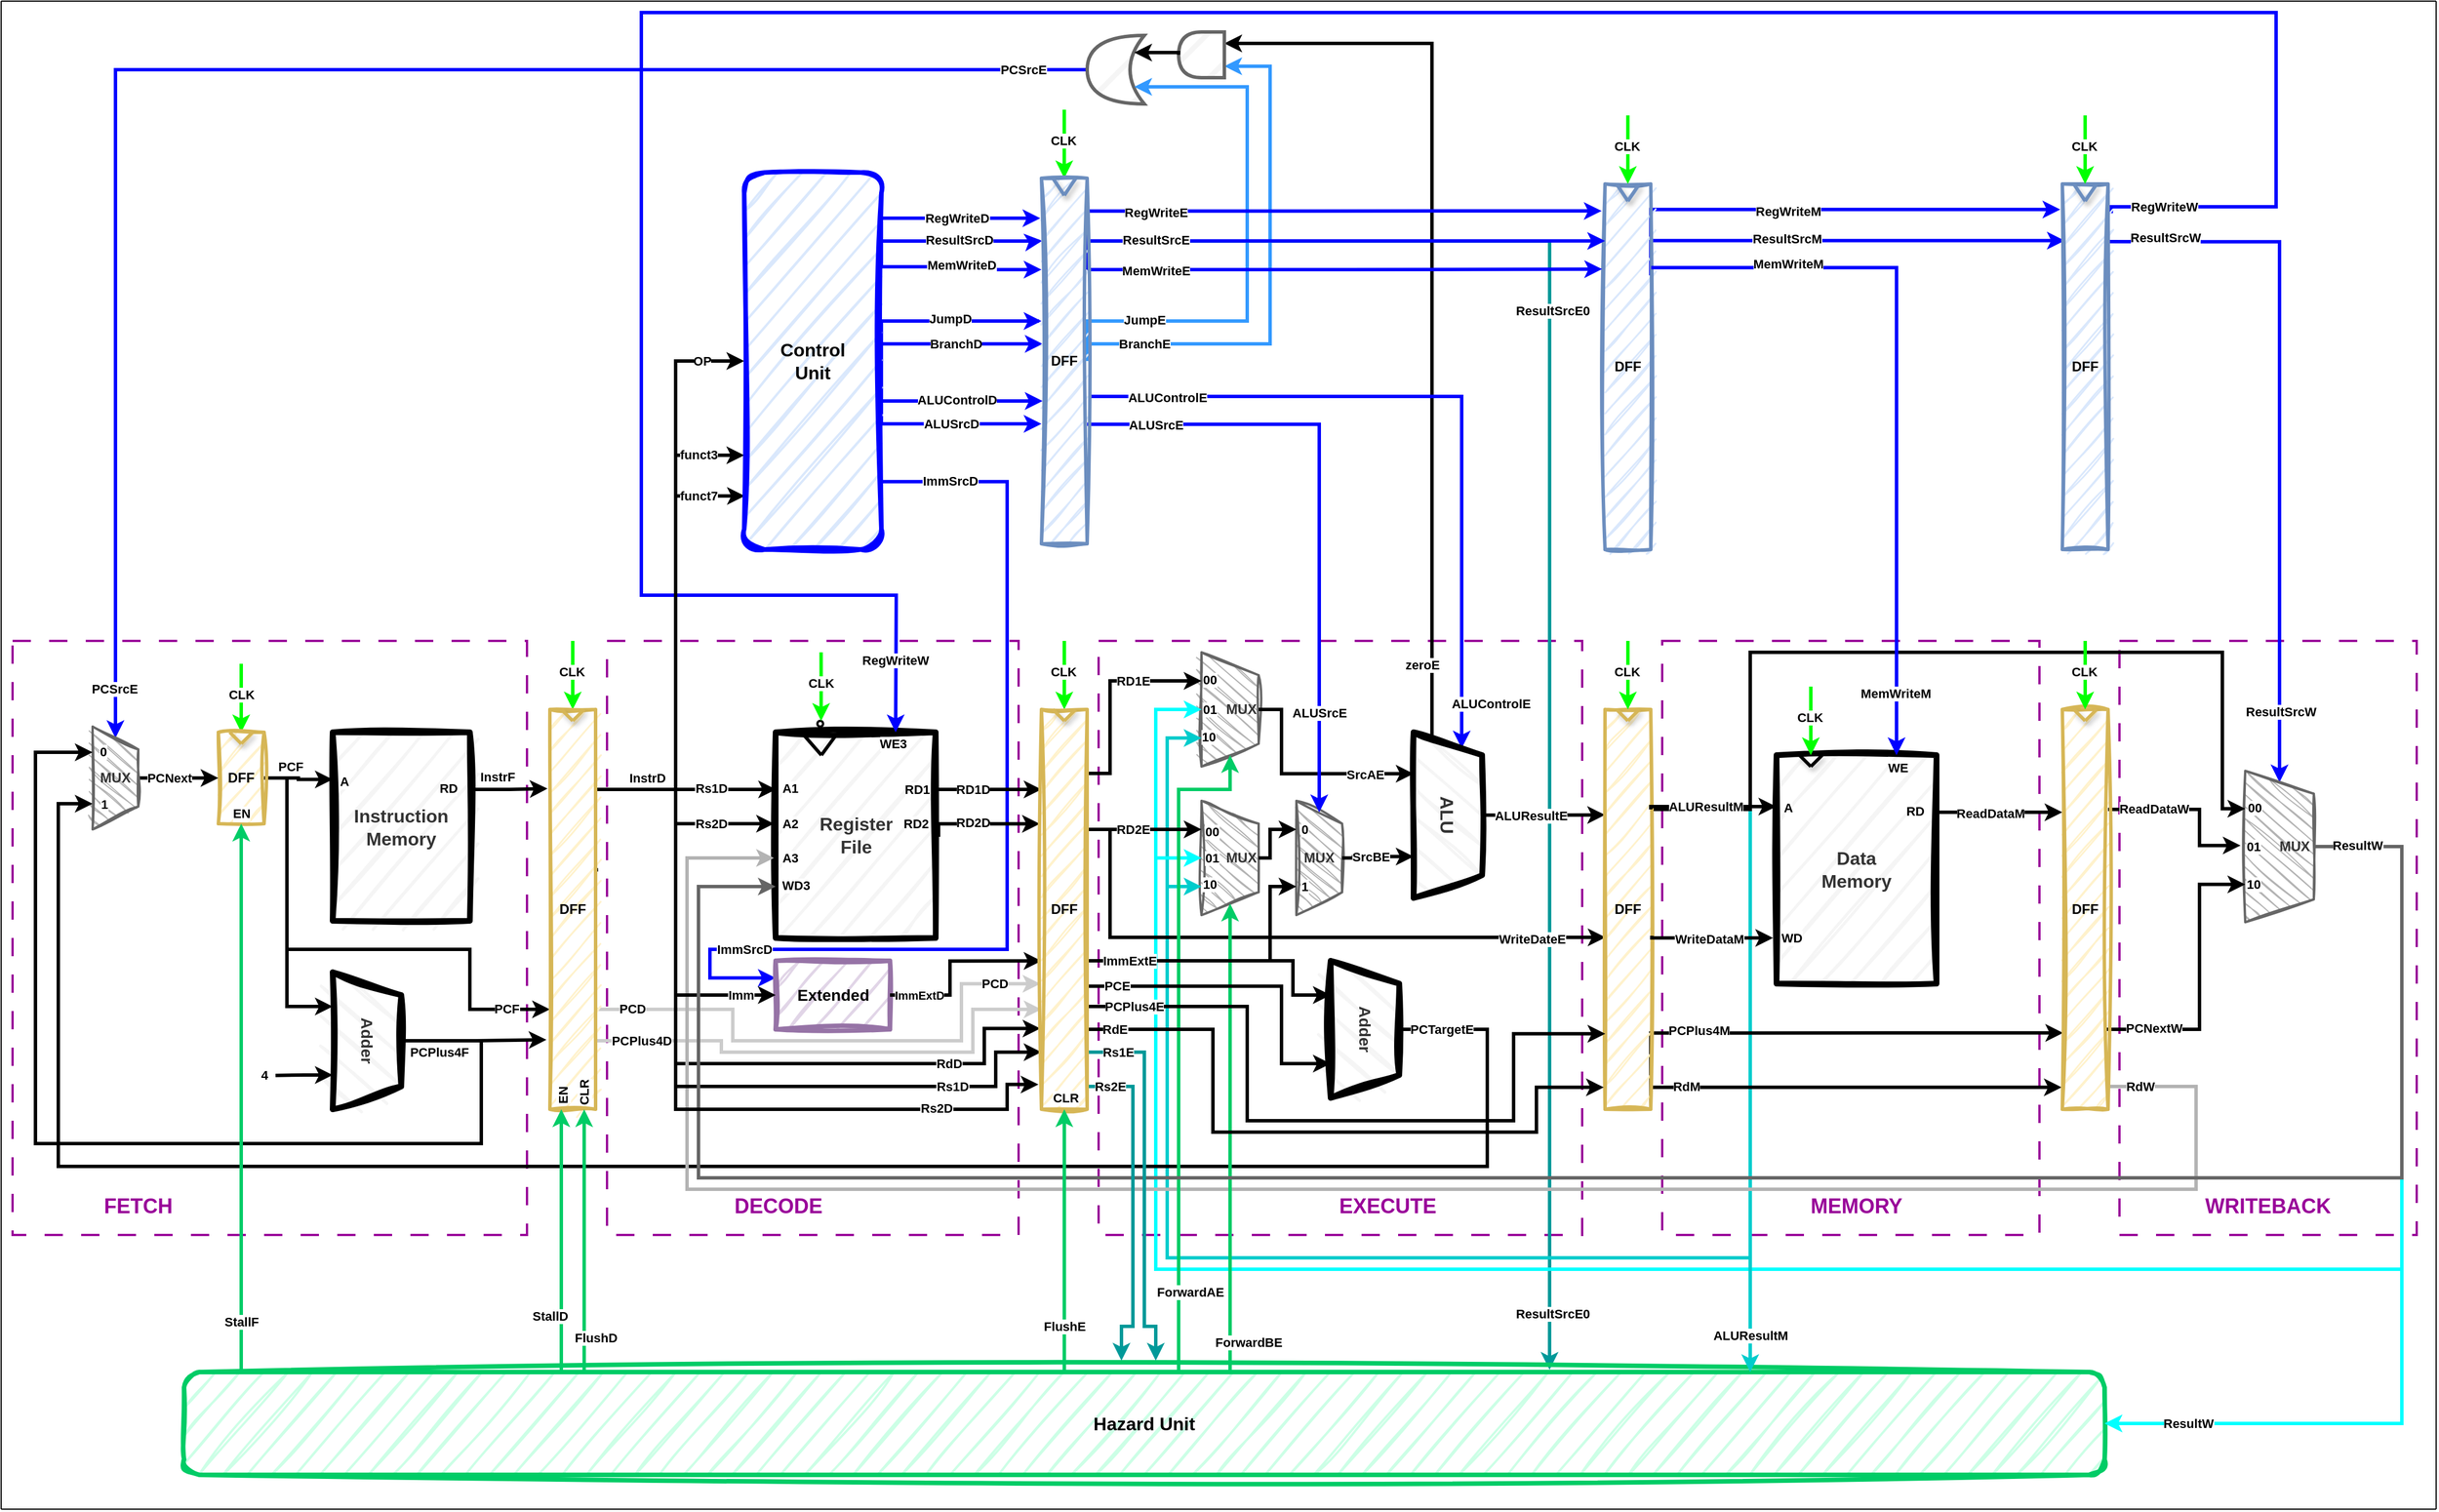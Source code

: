 <mxfile version="26.1.0">
  <diagram name="Page-1" id="aQKSvyS08LFyYSBe-N44">
    <mxGraphModel dx="2625" dy="2220" grid="1" gridSize="10" guides="1" tooltips="1" connect="1" arrows="1" fold="1" page="1" pageScale="1" pageWidth="1169" pageHeight="827" math="0" shadow="0">
      <root>
        <mxCell id="0" />
        <mxCell id="1" parent="0" />
        <mxCell id="0S-3l-w-nzVZIsKJXBlZ-131" value="" style="rounded=0;whiteSpace=wrap;html=1;fillColor=none;strokeColor=#990099;dashed=1;dashPattern=8 8;strokeWidth=2;" parent="1" vertex="1">
          <mxGeometry x="1050" y="-200" width="423" height="520" as="geometry" />
        </mxCell>
        <mxCell id="zPqDqTLsyCB9AAuiYfrW-42" style="edgeStyle=orthogonalEdgeStyle;rounded=0;orthogonalLoop=1;jettySize=auto;html=1;exitX=1;exitY=0.25;exitDx=0;exitDy=0;entryX=0.711;entryY=-0.022;entryDx=0;entryDy=0;entryPerimeter=0;strokeWidth=3;strokeColor=#009999;" parent="1" source="5N_nwnFfnxtBeg_xK4KU-8" target="zPqDqTLsyCB9AAuiYfrW-1" edge="1">
          <mxGeometry relative="1" as="geometry">
            <Array as="points">
              <mxPoint x="1040" y="-550" />
              <mxPoint x="1445" y="-550" />
            </Array>
          </mxGeometry>
        </mxCell>
        <mxCell id="zPqDqTLsyCB9AAuiYfrW-43" value="&lt;b&gt;ResultSrcE0&lt;/b&gt;" style="edgeLabel;html=1;align=center;verticalAlign=middle;resizable=0;points=[];" parent="zPqDqTLsyCB9AAuiYfrW-42" vertex="1" connectable="0">
          <mxGeometry x="0.931" y="2" relative="1" as="geometry">
            <mxPoint as="offset" />
          </mxGeometry>
        </mxCell>
        <mxCell id="zPqDqTLsyCB9AAuiYfrW-44" value="&lt;b&gt;ResultSrcE0&lt;/b&gt;" style="edgeLabel;html=1;align=center;verticalAlign=middle;resizable=0;points=[];" parent="zPqDqTLsyCB9AAuiYfrW-42" vertex="1" connectable="0">
          <mxGeometry x="-0.325" y="2" relative="1" as="geometry">
            <mxPoint y="12" as="offset" />
          </mxGeometry>
        </mxCell>
        <mxCell id="zPqDqTLsyCB9AAuiYfrW-11" value="&lt;b&gt;&amp;nbsp; &amp;nbsp; &amp;nbsp; MUX&lt;/b&gt;" style="shape=trapezoid;perimeter=trapezoidPerimeter;whiteSpace=wrap;html=1;fixedSize=1;direction=south;sketch=1;curveFitting=1;jiggle=2;fillColor=#B3B3B3;fontColor=#333333;strokeColor=#666666;strokeWidth=2;" parent="1" vertex="1">
          <mxGeometry x="1140" y="-60" width="50" height="100" as="geometry" />
        </mxCell>
        <mxCell id="zPqDqTLsyCB9AAuiYfrW-7" value="&lt;b&gt;&amp;nbsp; &amp;nbsp; &amp;nbsp; MUX&lt;/b&gt;" style="shape=trapezoid;perimeter=trapezoidPerimeter;whiteSpace=wrap;html=1;fixedSize=1;direction=south;sketch=1;curveFitting=1;jiggle=2;fillColor=#B3B3B3;fontColor=#333333;strokeColor=#666666;strokeWidth=2;" parent="1" vertex="1">
          <mxGeometry x="1140" y="-190" width="50" height="100" as="geometry" />
        </mxCell>
        <mxCell id="zPqDqTLsyCB9AAuiYfrW-20" style="edgeStyle=orthogonalEdgeStyle;rounded=0;orthogonalLoop=1;jettySize=auto;html=1;exitX=1;exitY=0.25;exitDx=0;exitDy=0;entryX=0.75;entryY=1;entryDx=0;entryDy=0;strokeWidth=3;strokeColor=#00CCCC;" parent="1" source="0S-3l-w-nzVZIsKJXBlZ-123" target="zPqDqTLsyCB9AAuiYfrW-7" edge="1">
          <mxGeometry relative="1" as="geometry">
            <Array as="points">
              <mxPoint x="1620" y="-53" />
              <mxPoint x="1620" y="340" />
              <mxPoint x="1110" y="340" />
              <mxPoint x="1110" y="-115" />
            </Array>
          </mxGeometry>
        </mxCell>
        <mxCell id="zPqDqTLsyCB9AAuiYfrW-23" value="&lt;b&gt;10&lt;/b&gt;" style="edgeLabel;html=1;align=center;verticalAlign=middle;resizable=0;points=[];" parent="zPqDqTLsyCB9AAuiYfrW-20" vertex="1" connectable="0">
          <mxGeometry x="0.975" y="1" relative="1" as="geometry">
            <mxPoint x="24" as="offset" />
          </mxGeometry>
        </mxCell>
        <mxCell id="zPqDqTLsyCB9AAuiYfrW-21" style="edgeStyle=orthogonalEdgeStyle;rounded=0;orthogonalLoop=1;jettySize=auto;html=1;exitX=1;exitY=0.25;exitDx=0;exitDy=0;entryX=0.75;entryY=1;entryDx=0;entryDy=0;strokeWidth=3;strokeColor=#00CCCC;" parent="1" source="0S-3l-w-nzVZIsKJXBlZ-123" target="zPqDqTLsyCB9AAuiYfrW-11" edge="1">
          <mxGeometry relative="1" as="geometry">
            <Array as="points">
              <mxPoint x="1620" y="-53" />
              <mxPoint x="1620" y="340" />
              <mxPoint x="1110" y="340" />
              <mxPoint x="1110" y="15" />
            </Array>
          </mxGeometry>
        </mxCell>
        <mxCell id="zPqDqTLsyCB9AAuiYfrW-22" value="&lt;b&gt;10&lt;/b&gt;" style="edgeLabel;html=1;align=center;verticalAlign=middle;resizable=0;points=[];" parent="zPqDqTLsyCB9AAuiYfrW-21" vertex="1" connectable="0">
          <mxGeometry x="0.968" relative="1" as="geometry">
            <mxPoint x="28" y="-2" as="offset" />
          </mxGeometry>
        </mxCell>
        <mxCell id="zPqDqTLsyCB9AAuiYfrW-1" value="&lt;b&gt;&lt;font style=&quot;font-size: 16px; color: rgb(0, 0, 0);&quot;&gt;Hazard Unit&lt;/font&gt;&lt;/b&gt;" style="rounded=1;whiteSpace=wrap;html=1;fillColor=#CCFFE6;strokeColor=#00CC66;sketch=1;curveFitting=1;jiggle=2;strokeWidth=4;fontColor=#ffffff;" parent="1" vertex="1">
          <mxGeometry x="250" y="440" width="1680" height="90" as="geometry" />
        </mxCell>
        <mxCell id="0S-3l-w-nzVZIsKJXBlZ-186" value="" style="rounded=0;whiteSpace=wrap;html=1;fillColor=none;strokeColor=#990099;dashed=1;dashPattern=8 8;strokeWidth=2;" parent="1" vertex="1">
          <mxGeometry x="1943" y="-200" width="260" height="520" as="geometry" />
        </mxCell>
        <mxCell id="0S-3l-w-nzVZIsKJXBlZ-86" value="" style="rounded=0;whiteSpace=wrap;html=1;fillColor=none;strokeColor=#990099;dashed=1;dashPattern=8 8;strokeWidth=2;" parent="1" vertex="1">
          <mxGeometry x="620" y="-200" width="360" height="520" as="geometry" />
        </mxCell>
        <mxCell id="0S-3l-w-nzVZIsKJXBlZ-99" value="&lt;b&gt;MUX&lt;/b&gt;" style="shape=trapezoid;perimeter=trapezoidPerimeter;whiteSpace=wrap;html=1;fixedSize=1;direction=south;sketch=1;curveFitting=1;jiggle=2;fillColor=#B3B3B3;fontColor=#333333;strokeColor=#666666;strokeWidth=2;" parent="1" vertex="1">
          <mxGeometry x="1223" y="-60" width="40" height="100" as="geometry" />
        </mxCell>
        <mxCell id="zPqDqTLsyCB9AAuiYfrW-12" style="edgeStyle=orthogonalEdgeStyle;rounded=0;orthogonalLoop=1;jettySize=auto;html=1;exitX=0.5;exitY=0;exitDx=0;exitDy=0;entryX=0.25;entryY=1;entryDx=0;entryDy=0;strokeWidth=3;" parent="1" source="zPqDqTLsyCB9AAuiYfrW-11" target="0S-3l-w-nzVZIsKJXBlZ-99" edge="1">
          <mxGeometry relative="1" as="geometry">
            <Array as="points">
              <mxPoint x="1200" y="-10" />
              <mxPoint x="1200" y="-35" />
            </Array>
          </mxGeometry>
        </mxCell>
        <mxCell id="zPqDqTLsyCB9AAuiYfrW-14" value="&lt;b&gt;0&lt;/b&gt;" style="edgeLabel;html=1;align=center;verticalAlign=middle;resizable=0;points=[];" parent="zPqDqTLsyCB9AAuiYfrW-12" vertex="1" connectable="0">
          <mxGeometry x="0.334" relative="1" as="geometry">
            <mxPoint x="26" as="offset" />
          </mxGeometry>
        </mxCell>
        <mxCell id="zPqDqTLsyCB9AAuiYfrW-16" style="edgeStyle=orthogonalEdgeStyle;rounded=0;orthogonalLoop=1;jettySize=auto;html=1;exitX=0.5;exitY=0;exitDx=0;exitDy=0;entryX=0.5;entryY=1;entryDx=0;entryDy=0;strokeWidth=3;strokeColor=#00FFFF;" parent="1" source="0S-3l-w-nzVZIsKJXBlZ-168" target="zPqDqTLsyCB9AAuiYfrW-7" edge="1">
          <mxGeometry relative="1" as="geometry">
            <Array as="points">
              <mxPoint x="2190" y="-20" />
              <mxPoint x="2190" y="350" />
              <mxPoint x="1100" y="350" />
              <mxPoint x="1100" y="-140" />
            </Array>
          </mxGeometry>
        </mxCell>
        <mxCell id="zPqDqTLsyCB9AAuiYfrW-18" value="&lt;b&gt;01&lt;/b&gt;" style="edgeLabel;html=1;align=center;verticalAlign=middle;resizable=0;points=[];" parent="zPqDqTLsyCB9AAuiYfrW-16" vertex="1" connectable="0">
          <mxGeometry x="0.974" y="-1" relative="1" as="geometry">
            <mxPoint x="34" y="-1" as="offset" />
          </mxGeometry>
        </mxCell>
        <mxCell id="zPqDqTLsyCB9AAuiYfrW-17" style="edgeStyle=orthogonalEdgeStyle;rounded=0;orthogonalLoop=1;jettySize=auto;html=1;exitX=0.5;exitY=0;exitDx=0;exitDy=0;entryX=0.5;entryY=1;entryDx=0;entryDy=0;strokeWidth=3;strokeColor=#00FFFF;" parent="1" source="0S-3l-w-nzVZIsKJXBlZ-168" target="zPqDqTLsyCB9AAuiYfrW-11" edge="1">
          <mxGeometry relative="1" as="geometry">
            <Array as="points">
              <mxPoint x="2190" y="-20" />
              <mxPoint x="2190" y="350" />
              <mxPoint x="1100" y="350" />
              <mxPoint x="1100" y="-10" />
            </Array>
          </mxGeometry>
        </mxCell>
        <mxCell id="zPqDqTLsyCB9AAuiYfrW-19" value="&lt;b&gt;01&lt;/b&gt;" style="edgeLabel;html=1;align=center;verticalAlign=middle;resizable=0;points=[];" parent="zPqDqTLsyCB9AAuiYfrW-17" vertex="1" connectable="0">
          <mxGeometry x="0.97" y="1" relative="1" as="geometry">
            <mxPoint x="38" y="1" as="offset" />
          </mxGeometry>
        </mxCell>
        <mxCell id="0S-3l-w-nzVZIsKJXBlZ-184" value="" style="rounded=0;whiteSpace=wrap;html=1;fillColor=none;strokeColor=#990099;dashed=1;dashPattern=8 8;strokeWidth=2;" parent="1" vertex="1">
          <mxGeometry x="1543" y="-200" width="330" height="520" as="geometry" />
        </mxCell>
        <mxCell id="zPqDqTLsyCB9AAuiYfrW-5" style="edgeStyle=orthogonalEdgeStyle;rounded=0;orthogonalLoop=1;jettySize=auto;html=1;exitX=1;exitY=0.25;exitDx=0;exitDy=0;strokeWidth=3;strokeColor=#00CCCC;" parent="1" source="0S-3l-w-nzVZIsKJXBlZ-123" edge="1">
          <mxGeometry relative="1" as="geometry">
            <mxPoint x="1620" y="440" as="targetPoint" />
            <Array as="points">
              <mxPoint x="1620" y="-52" />
            </Array>
          </mxGeometry>
        </mxCell>
        <mxCell id="zPqDqTLsyCB9AAuiYfrW-6" value="&lt;b&gt;ALUResultM&lt;/b&gt;" style="edgeLabel;html=1;align=center;verticalAlign=middle;resizable=0;points=[];" parent="zPqDqTLsyCB9AAuiYfrW-5" vertex="1" connectable="0">
          <mxGeometry x="0.831" relative="1" as="geometry">
            <mxPoint y="17" as="offset" />
          </mxGeometry>
        </mxCell>
        <mxCell id="zPqDqTLsyCB9AAuiYfrW-3" style="edgeStyle=orthogonalEdgeStyle;rounded=0;orthogonalLoop=1;jettySize=auto;html=1;exitX=0.5;exitY=0;exitDx=0;exitDy=0;entryX=1;entryY=0.5;entryDx=0;entryDy=0;strokeWidth=3;strokeColor=#00FFFF;" parent="1" source="0S-3l-w-nzVZIsKJXBlZ-168" target="zPqDqTLsyCB9AAuiYfrW-1" edge="1">
          <mxGeometry relative="1" as="geometry">
            <Array as="points">
              <mxPoint x="2190" y="-20" />
              <mxPoint x="2190" y="485" />
            </Array>
          </mxGeometry>
        </mxCell>
        <mxCell id="zPqDqTLsyCB9AAuiYfrW-4" value="&lt;b&gt;ResultW&lt;/b&gt;" style="edgeLabel;html=1;align=center;verticalAlign=middle;resizable=0;points=[];" parent="zPqDqTLsyCB9AAuiYfrW-3" vertex="1" connectable="0">
          <mxGeometry x="0.863" y="-2" relative="1" as="geometry">
            <mxPoint x="15" y="2" as="offset" />
          </mxGeometry>
        </mxCell>
        <mxCell id="5N_nwnFfnxtBeg_xK4KU-54" style="edgeStyle=orthogonalEdgeStyle;rounded=0;orthogonalLoop=1;jettySize=auto;html=1;exitX=1;exitY=0.5;exitDx=0;exitDy=0;entryX=0;entryY=0.25;entryDx=0;entryDy=0;strokeWidth=3;strokeColor=#3399FF;" parent="1" source="5N_nwnFfnxtBeg_xK4KU-8" target="5N_nwnFfnxtBeg_xK4KU-53" edge="1">
          <mxGeometry relative="1" as="geometry">
            <Array as="points">
              <mxPoint x="1040" y="-460" />
              <mxPoint x="1200" y="-460" />
              <mxPoint x="1200" y="-703" />
            </Array>
          </mxGeometry>
        </mxCell>
        <mxCell id="5N_nwnFfnxtBeg_xK4KU-55" value="&lt;b&gt;BranchE&lt;/b&gt;" style="edgeLabel;html=1;align=center;verticalAlign=middle;resizable=0;points=[];" parent="5N_nwnFfnxtBeg_xK4KU-54" vertex="1" connectable="0">
          <mxGeometry x="-0.606" relative="1" as="geometry">
            <mxPoint x="-25" as="offset" />
          </mxGeometry>
        </mxCell>
        <mxCell id="5N_nwnFfnxtBeg_xK4KU-50" style="edgeStyle=orthogonalEdgeStyle;rounded=0;orthogonalLoop=1;jettySize=auto;html=1;exitX=1;exitY=0.25;exitDx=0;exitDy=0;entryX=-0.045;entryY=0.07;entryDx=0;entryDy=0;entryPerimeter=0;strokeWidth=3;strokeColor=#0000FF;" parent="1" source="5N_nwnFfnxtBeg_xK4KU-32" target="5N_nwnFfnxtBeg_xK4KU-37" edge="1">
          <mxGeometry relative="1" as="geometry">
            <Array as="points">
              <mxPoint x="1533" y="-578" />
            </Array>
          </mxGeometry>
        </mxCell>
        <mxCell id="5N_nwnFfnxtBeg_xK4KU-51" value="&lt;b&gt;RegWriteM&lt;/b&gt;" style="edgeLabel;html=1;align=center;verticalAlign=middle;resizable=0;points=[];" parent="5N_nwnFfnxtBeg_xK4KU-50" vertex="1" connectable="0">
          <mxGeometry x="-0.31" y="-1" relative="1" as="geometry">
            <mxPoint x="34" as="offset" />
          </mxGeometry>
        </mxCell>
        <mxCell id="5N_nwnFfnxtBeg_xK4KU-48" style="edgeStyle=orthogonalEdgeStyle;rounded=0;orthogonalLoop=1;jettySize=auto;html=1;exitX=1;exitY=0.25;exitDx=0;exitDy=0;entryX=0.052;entryY=0.155;entryDx=0;entryDy=0;entryPerimeter=0;strokeWidth=3;strokeColor=#0000FF;" parent="1" source="5N_nwnFfnxtBeg_xK4KU-32" target="5N_nwnFfnxtBeg_xK4KU-37" edge="1">
          <mxGeometry relative="1" as="geometry">
            <Array as="points">
              <mxPoint x="1533" y="-550" />
            </Array>
          </mxGeometry>
        </mxCell>
        <mxCell id="5N_nwnFfnxtBeg_xK4KU-49" value="&lt;b&gt;ResultSrcM&lt;/b&gt;" style="edgeLabel;html=1;align=center;verticalAlign=middle;resizable=0;points=[];" parent="5N_nwnFfnxtBeg_xK4KU-48" vertex="1" connectable="0">
          <mxGeometry x="-0.238" y="2" relative="1" as="geometry">
            <mxPoint as="offset" />
          </mxGeometry>
        </mxCell>
        <mxCell id="0S-3l-w-nzVZIsKJXBlZ-147" style="edgeStyle=orthogonalEdgeStyle;rounded=0;orthogonalLoop=1;jettySize=auto;html=1;exitX=1;exitY=0.25;exitDx=0;exitDy=0;entryX=0.01;entryY=0.57;entryDx=0;entryDy=0;entryPerimeter=0;strokeWidth=3;" parent="1" source="0S-3l-w-nzVZIsKJXBlZ-77" target="0S-3l-w-nzVZIsKJXBlZ-123" edge="1">
          <mxGeometry relative="1" as="geometry">
            <Array as="points">
              <mxPoint x="1040" y="-35" />
              <mxPoint x="1060" y="-35" />
              <mxPoint x="1060" y="60" />
            </Array>
            <mxPoint x="1103" y="-52.5" as="sourcePoint" />
          </mxGeometry>
        </mxCell>
        <mxCell id="0S-3l-w-nzVZIsKJXBlZ-148" value="&lt;b&gt;WriteDateE&lt;/b&gt;" style="edgeLabel;html=1;align=center;verticalAlign=middle;resizable=0;points=[];" parent="0S-3l-w-nzVZIsKJXBlZ-147" vertex="1" connectable="0">
          <mxGeometry x="0.77" y="-2" relative="1" as="geometry">
            <mxPoint y="-1" as="offset" />
          </mxGeometry>
        </mxCell>
        <mxCell id="0S-3l-w-nzVZIsKJXBlZ-193" style="edgeStyle=orthogonalEdgeStyle;rounded=0;orthogonalLoop=1;jettySize=auto;html=1;exitX=1.054;exitY=0.401;exitDx=0;exitDy=0;entryX=-0.024;entryY=0.798;entryDx=0;entryDy=0;entryPerimeter=0;exitPerimeter=0;strokeWidth=3;" parent="1" source="0S-3l-w-nzVZIsKJXBlZ-24" target="0S-3l-w-nzVZIsKJXBlZ-77" edge="1">
          <mxGeometry relative="1" as="geometry">
            <Array as="points">
              <mxPoint x="610" />
              <mxPoint x="610" y="-70" />
              <mxPoint x="680" y="-70" />
              <mxPoint x="680" y="170" />
              <mxPoint x="950" y="170" />
              <mxPoint x="950" y="139" />
            </Array>
          </mxGeometry>
        </mxCell>
        <mxCell id="0S-3l-w-nzVZIsKJXBlZ-194" value="&lt;b&gt;RdD&lt;/b&gt;" style="edgeLabel;html=1;align=center;verticalAlign=middle;resizable=0;points=[];" parent="0S-3l-w-nzVZIsKJXBlZ-193" vertex="1" connectable="0">
          <mxGeometry x="0.126" y="-2" relative="1" as="geometry">
            <mxPoint x="209" y="-2" as="offset" />
          </mxGeometry>
        </mxCell>
        <mxCell id="0S-3l-w-nzVZIsKJXBlZ-198" style="edgeStyle=orthogonalEdgeStyle;rounded=0;orthogonalLoop=1;jettySize=auto;html=1;exitX=1;exitY=1;exitDx=0;exitDy=0;strokeWidth=3;entryX=-0.015;entryY=0.945;entryDx=0;entryDy=0;entryPerimeter=0;" parent="1" source="0S-3l-w-nzVZIsKJXBlZ-123" target="0S-3l-w-nzVZIsKJXBlZ-154" edge="1">
          <mxGeometry relative="1" as="geometry">
            <Array as="points">
              <mxPoint x="1533" y="191" />
            </Array>
            <mxPoint x="1880" y="190" as="targetPoint" />
          </mxGeometry>
        </mxCell>
        <mxCell id="0S-3l-w-nzVZIsKJXBlZ-199" value="&lt;b&gt;RdM&lt;/b&gt;" style="edgeLabel;html=1;align=center;verticalAlign=middle;resizable=0;points=[];" parent="0S-3l-w-nzVZIsKJXBlZ-198" vertex="1" connectable="0">
          <mxGeometry x="-0.655" y="-1" relative="1" as="geometry">
            <mxPoint x="-16" y="-2" as="offset" />
          </mxGeometry>
        </mxCell>
        <mxCell id="0S-3l-w-nzVZIsKJXBlZ-87" style="edgeStyle=orthogonalEdgeStyle;rounded=0;orthogonalLoop=1;jettySize=auto;html=1;exitX=0;exitY=0.25;exitDx=0;exitDy=0;strokeWidth=3;strokeColor=#0000FF;endArrow=none;startFill=1;startArrow=classic;entryX=1.009;entryY=0.82;entryDx=0;entryDy=0;entryPerimeter=0;" parent="1" source="0S-3l-w-nzVZIsKJXBlZ-56" target="5N_nwnFfnxtBeg_xK4KU-1" edge="1">
          <mxGeometry relative="1" as="geometry">
            <mxPoint x="880" y="-340" as="targetPoint" />
            <Array as="points">
              <mxPoint x="710" y="95" />
              <mxPoint x="710" y="70" />
              <mxPoint x="970" y="70" />
              <mxPoint x="970" y="-339" />
            </Array>
          </mxGeometry>
        </mxCell>
        <mxCell id="0S-3l-w-nzVZIsKJXBlZ-88" value="&lt;b&gt;ImmSrcD&lt;/b&gt;" style="edgeLabel;html=1;align=center;verticalAlign=middle;resizable=0;points=[];" parent="0S-3l-w-nzVZIsKJXBlZ-87" vertex="1" connectable="0">
          <mxGeometry x="-0.842" relative="1" as="geometry">
            <mxPoint x="30" y="-15" as="offset" />
          </mxGeometry>
        </mxCell>
        <mxCell id="5N_nwnFfnxtBeg_xK4KU-27" value="&lt;b&gt;ImmSrcD&lt;/b&gt;" style="edgeLabel;html=1;align=center;verticalAlign=middle;resizable=0;points=[];" parent="0S-3l-w-nzVZIsKJXBlZ-87" vertex="1" connectable="0">
          <mxGeometry x="0.816" y="-1" relative="1" as="geometry">
            <mxPoint x="-21" as="offset" />
          </mxGeometry>
        </mxCell>
        <mxCell id="0S-3l-w-nzVZIsKJXBlZ-39" value="&lt;b&gt;&lt;font style=&quot;font-size: 16px;&quot;&gt;Register&lt;/font&gt;&lt;/b&gt;&lt;div&gt;&lt;b&gt;&lt;font style=&quot;font-size: 16px;&quot;&gt;File&lt;/font&gt;&lt;/b&gt;&lt;/div&gt;" style="rounded=0;whiteSpace=wrap;html=1;fillColor=#f5f5f5;fontColor=#333333;strokeColor=#000000;strokeWidth=5;sketch=1;curveFitting=1;jiggle=2;" parent="1" vertex="1">
          <mxGeometry x="767.5" y="-120" width="140" height="180" as="geometry" />
        </mxCell>
        <mxCell id="0S-3l-w-nzVZIsKJXBlZ-179" style="edgeStyle=orthogonalEdgeStyle;rounded=0;orthogonalLoop=1;jettySize=auto;html=1;exitX=0;exitY=0.5;exitDx=0;exitDy=0;strokeWidth=3;strokeColor=#0000FF;endArrow=none;startFill=1;startArrow=classic;entryX=0.986;entryY=0.158;entryDx=0;entryDy=0;entryPerimeter=0;" parent="1" source="0S-3l-w-nzVZIsKJXBlZ-168" target="5N_nwnFfnxtBeg_xK4KU-37" edge="1">
          <mxGeometry relative="1" as="geometry">
            <mxPoint x="1960" y="-170" as="targetPoint" />
            <Array as="points">
              <mxPoint x="2083" y="-549" />
            </Array>
          </mxGeometry>
        </mxCell>
        <mxCell id="0S-3l-w-nzVZIsKJXBlZ-180" value="&lt;b&gt;ResultSrcW&lt;/b&gt;" style="edgeLabel;html=1;align=center;verticalAlign=middle;resizable=0;points=[];" parent="0S-3l-w-nzVZIsKJXBlZ-179" vertex="1" connectable="0">
          <mxGeometry x="0.264" y="1" relative="1" as="geometry">
            <mxPoint x="-99" y="-83" as="offset" />
          </mxGeometry>
        </mxCell>
        <mxCell id="5N_nwnFfnxtBeg_xK4KU-64" value="&lt;b&gt;ResultSrcW&lt;/b&gt;" style="edgeLabel;html=1;align=center;verticalAlign=middle;resizable=0;points=[];" parent="0S-3l-w-nzVZIsKJXBlZ-179" vertex="1" connectable="0">
          <mxGeometry x="-0.8" y="-1" relative="1" as="geometry">
            <mxPoint as="offset" />
          </mxGeometry>
        </mxCell>
        <mxCell id="0S-3l-w-nzVZIsKJXBlZ-168" value="&lt;b&gt;&amp;nbsp; &amp;nbsp; &amp;nbsp; &amp;nbsp; MUX&lt;/b&gt;" style="shape=trapezoid;perimeter=trapezoidPerimeter;whiteSpace=wrap;html=1;fixedSize=1;direction=south;sketch=1;curveFitting=1;jiggle=2;fillColor=#B3B3B3;fontColor=#333333;strokeColor=#666666;strokeWidth=2;" parent="1" vertex="1">
          <mxGeometry x="2053" y="-86.25" width="60" height="132.5" as="geometry" />
        </mxCell>
        <mxCell id="0S-3l-w-nzVZIsKJXBlZ-176" style="edgeStyle=orthogonalEdgeStyle;rounded=0;orthogonalLoop=1;jettySize=auto;html=1;exitX=1;exitY=0.25;exitDx=0;exitDy=0;entryX=0.25;entryY=1;entryDx=0;entryDy=0;strokeWidth=3;" parent="1" source="0S-3l-w-nzVZIsKJXBlZ-123" target="0S-3l-w-nzVZIsKJXBlZ-168" edge="1">
          <mxGeometry relative="1" as="geometry">
            <Array as="points">
              <mxPoint x="1620" y="-53" />
              <mxPoint x="1620" y="-190" />
              <mxPoint x="2033" y="-190" />
              <mxPoint x="2033" y="-53" />
            </Array>
          </mxGeometry>
        </mxCell>
        <mxCell id="0S-3l-w-nzVZIsKJXBlZ-177" value="&lt;b&gt;00&lt;/b&gt;" style="edgeLabel;html=1;align=center;verticalAlign=middle;resizable=0;points=[];" parent="0S-3l-w-nzVZIsKJXBlZ-176" vertex="1" connectable="0">
          <mxGeometry x="0.962" y="-1" relative="1" as="geometry">
            <mxPoint x="23" y="-2" as="offset" />
          </mxGeometry>
        </mxCell>
        <mxCell id="0S-3l-w-nzVZIsKJXBlZ-172" style="edgeStyle=orthogonalEdgeStyle;rounded=0;orthogonalLoop=1;jettySize=auto;html=1;exitX=0.75;exitY=1;exitDx=0;exitDy=0;entryX=0.973;entryY=0.802;entryDx=0;entryDy=0;entryPerimeter=0;strokeWidth=3;endArrow=none;startFill=1;startArrow=classic;" parent="1" source="0S-3l-w-nzVZIsKJXBlZ-168" target="0S-3l-w-nzVZIsKJXBlZ-154" edge="1">
          <mxGeometry relative="1" as="geometry">
            <Array as="points">
              <mxPoint x="2013" y="13" />
              <mxPoint x="2013" y="140" />
              <mxPoint x="1932" y="140" />
            </Array>
          </mxGeometry>
        </mxCell>
        <mxCell id="0S-3l-w-nzVZIsKJXBlZ-175" value="&lt;b&gt;PCNextW&lt;/b&gt;" style="edgeLabel;html=1;align=center;verticalAlign=middle;resizable=0;points=[];" parent="0S-3l-w-nzVZIsKJXBlZ-172" vertex="1" connectable="0">
          <mxGeometry x="0.53" y="-1" relative="1" as="geometry">
            <mxPoint x="-17" as="offset" />
          </mxGeometry>
        </mxCell>
        <mxCell id="0S-3l-w-nzVZIsKJXBlZ-178" value="&lt;b&gt;10&lt;/b&gt;" style="edgeLabel;html=1;align=center;verticalAlign=middle;resizable=0;points=[];" parent="0S-3l-w-nzVZIsKJXBlZ-172" vertex="1" connectable="0">
          <mxGeometry x="-0.856" y="-2" relative="1" as="geometry">
            <mxPoint x="25" y="2" as="offset" />
          </mxGeometry>
        </mxCell>
        <mxCell id="0S-3l-w-nzVZIsKJXBlZ-166" style="edgeStyle=orthogonalEdgeStyle;rounded=0;orthogonalLoop=1;jettySize=auto;html=1;exitX=1;exitY=1;exitDx=0;exitDy=0;entryX=0.017;entryY=0.809;entryDx=0;entryDy=0;entryPerimeter=0;strokeWidth=3;" parent="1" source="0S-3l-w-nzVZIsKJXBlZ-123" target="0S-3l-w-nzVZIsKJXBlZ-154" edge="1">
          <mxGeometry relative="1" as="geometry">
            <Array as="points">
              <mxPoint x="1533" y="143" />
            </Array>
          </mxGeometry>
        </mxCell>
        <mxCell id="0S-3l-w-nzVZIsKJXBlZ-167" value="&lt;b&gt;PCPlus4M&lt;/b&gt;" style="edgeLabel;html=1;align=center;verticalAlign=middle;resizable=0;points=[];" parent="0S-3l-w-nzVZIsKJXBlZ-166" vertex="1" connectable="0">
          <mxGeometry x="-0.701" y="-2" relative="1" as="geometry">
            <mxPoint x="40" y="-5" as="offset" />
          </mxGeometry>
        </mxCell>
        <mxCell id="0S-3l-w-nzVZIsKJXBlZ-133" value="&lt;span style=&quot;font-size: 16px;&quot;&gt;&lt;b&gt;Data&lt;/b&gt;&lt;/span&gt;&lt;div&gt;&lt;span style=&quot;font-size: 16px;&quot;&gt;&lt;b&gt;Memory&lt;/b&gt;&lt;/span&gt;&lt;/div&gt;" style="rounded=0;whiteSpace=wrap;html=1;fillColor=#f5f5f5;fontColor=#333333;strokeColor=#000000;strokeWidth=5;sketch=1;curveFitting=1;jiggle=2;" parent="1" vertex="1">
          <mxGeometry x="1643" y="-100" width="140" height="200" as="geometry" />
        </mxCell>
        <mxCell id="0S-3l-w-nzVZIsKJXBlZ-143" style="edgeStyle=orthogonalEdgeStyle;rounded=0;orthogonalLoop=1;jettySize=auto;html=1;exitX=1;exitY=0.25;exitDx=0;exitDy=0;strokeWidth=3;" parent="1" source="0S-3l-w-nzVZIsKJXBlZ-133" edge="1">
          <mxGeometry relative="1" as="geometry">
            <mxPoint x="1893" y="-50" as="targetPoint" />
          </mxGeometry>
        </mxCell>
        <mxCell id="0S-3l-w-nzVZIsKJXBlZ-144" value="&lt;b&gt;RD&lt;/b&gt;" style="edgeLabel;html=1;align=center;verticalAlign=middle;resizable=0;points=[];" parent="0S-3l-w-nzVZIsKJXBlZ-143" vertex="1" connectable="0">
          <mxGeometry x="-0.121" y="1" relative="1" as="geometry">
            <mxPoint x="-68" as="offset" />
          </mxGeometry>
        </mxCell>
        <mxCell id="0S-3l-w-nzVZIsKJXBlZ-153" value="&lt;b&gt;ReadDataM&lt;/b&gt;" style="edgeLabel;html=1;align=center;verticalAlign=middle;resizable=0;points=[];" parent="0S-3l-w-nzVZIsKJXBlZ-143" vertex="1" connectable="0">
          <mxGeometry x="-0.492" y="-1" relative="1" as="geometry">
            <mxPoint x="19" as="offset" />
          </mxGeometry>
        </mxCell>
        <mxCell id="0S-3l-w-nzVZIsKJXBlZ-94" style="edgeStyle=orthogonalEdgeStyle;rounded=0;orthogonalLoop=1;jettySize=auto;html=1;exitX=1;exitY=0.25;exitDx=0;exitDy=0;strokeWidth=3;entryX=0.25;entryY=1;entryDx=0;entryDy=0;" parent="1" source="0S-3l-w-nzVZIsKJXBlZ-77" target="zPqDqTLsyCB9AAuiYfrW-7" edge="1">
          <mxGeometry relative="1" as="geometry">
            <Array as="points">
              <mxPoint x="1040" y="-84" />
              <mxPoint x="1060" y="-84" />
              <mxPoint x="1060" y="-165" />
            </Array>
            <mxPoint x="1103" y="-52.5" as="sourcePoint" />
            <mxPoint x="1180" y="-84" as="targetPoint" />
          </mxGeometry>
        </mxCell>
        <mxCell id="0S-3l-w-nzVZIsKJXBlZ-95" value="&lt;b&gt;RD1E&lt;/b&gt;" style="edgeLabel;html=1;align=center;verticalAlign=middle;resizable=0;points=[];" parent="0S-3l-w-nzVZIsKJXBlZ-94" vertex="1" connectable="0">
          <mxGeometry x="-0.582" relative="1" as="geometry">
            <mxPoint x="27" y="-81" as="offset" />
          </mxGeometry>
        </mxCell>
        <mxCell id="zPqDqTLsyCB9AAuiYfrW-10" value="&lt;b&gt;00&lt;/b&gt;" style="edgeLabel;html=1;align=center;verticalAlign=middle;resizable=0;points=[];" parent="0S-3l-w-nzVZIsKJXBlZ-94" vertex="1" connectable="0">
          <mxGeometry x="0.823" y="1" relative="1" as="geometry">
            <mxPoint x="26" as="offset" />
          </mxGeometry>
        </mxCell>
        <mxCell id="0S-3l-w-nzVZIsKJXBlZ-101" style="edgeStyle=orthogonalEdgeStyle;rounded=0;orthogonalLoop=1;jettySize=auto;html=1;exitX=0.5;exitY=0;exitDx=0;exitDy=0;entryX=0.75;entryY=1;entryDx=0;entryDy=0;strokeWidth=3;" parent="1" source="0S-3l-w-nzVZIsKJXBlZ-99" target="0S-3l-w-nzVZIsKJXBlZ-93" edge="1">
          <mxGeometry relative="1" as="geometry">
            <Array as="points">
              <mxPoint x="1273" y="-11" />
            </Array>
          </mxGeometry>
        </mxCell>
        <mxCell id="0S-3l-w-nzVZIsKJXBlZ-102" value="&lt;b&gt;SrcBE&lt;/b&gt;" style="edgeLabel;html=1;align=center;verticalAlign=middle;resizable=0;points=[];" parent="0S-3l-w-nzVZIsKJXBlZ-101" vertex="1" connectable="0">
          <mxGeometry x="0.467" y="1" relative="1" as="geometry">
            <mxPoint x="-21" y="1" as="offset" />
          </mxGeometry>
        </mxCell>
        <mxCell id="0S-3l-w-nzVZIsKJXBlZ-85" value="" style="rounded=0;whiteSpace=wrap;html=1;fillColor=none;strokeColor=#990099;dashed=1;dashPattern=8 8;strokeWidth=2;" parent="1" vertex="1">
          <mxGeometry x="100" y="-200" width="450" height="520" as="geometry" />
        </mxCell>
        <mxCell id="0S-3l-w-nzVZIsKJXBlZ-71" style="edgeStyle=orthogonalEdgeStyle;rounded=0;orthogonalLoop=1;jettySize=auto;html=1;exitX=1;exitY=0.25;exitDx=0;exitDy=0;strokeWidth=3;entryX=0;entryY=0.2;entryDx=0;entryDy=0;entryPerimeter=0;" parent="1" source="0S-3l-w-nzVZIsKJXBlZ-39" target="0S-3l-w-nzVZIsKJXBlZ-77" edge="1">
          <mxGeometry relative="1" as="geometry">
            <mxPoint x="930" y="-70" as="targetPoint" />
            <Array as="points">
              <mxPoint x="908" y="-70" />
            </Array>
          </mxGeometry>
        </mxCell>
        <mxCell id="0S-3l-w-nzVZIsKJXBlZ-73" value="&lt;b&gt;RD1&lt;/b&gt;" style="edgeLabel;html=1;align=center;verticalAlign=middle;resizable=0;points=[];" parent="0S-3l-w-nzVZIsKJXBlZ-71" vertex="1" connectable="0">
          <mxGeometry x="-0.245" relative="1" as="geometry">
            <mxPoint x="-49" as="offset" />
          </mxGeometry>
        </mxCell>
        <mxCell id="0S-3l-w-nzVZIsKJXBlZ-75" value="&lt;b&gt;RD1D&lt;/b&gt;" style="edgeLabel;html=1;align=center;verticalAlign=middle;resizable=0;points=[];" parent="0S-3l-w-nzVZIsKJXBlZ-71" vertex="1" connectable="0">
          <mxGeometry x="-0.329" relative="1" as="geometry">
            <mxPoint x="5" as="offset" />
          </mxGeometry>
        </mxCell>
        <mxCell id="0S-3l-w-nzVZIsKJXBlZ-72" style="edgeStyle=orthogonalEdgeStyle;rounded=0;orthogonalLoop=1;jettySize=auto;html=1;exitX=1;exitY=0.5;exitDx=0;exitDy=0;strokeWidth=3;entryX=-0.036;entryY=0.286;entryDx=0;entryDy=0;entryPerimeter=0;" parent="1" source="0S-3l-w-nzVZIsKJXBlZ-39" target="0S-3l-w-nzVZIsKJXBlZ-77" edge="1">
          <mxGeometry relative="1" as="geometry">
            <mxPoint x="930" y="-40" as="targetPoint" />
            <Array as="points">
              <mxPoint x="910" y="-30" />
              <mxPoint x="910" y="-40" />
            </Array>
          </mxGeometry>
        </mxCell>
        <mxCell id="0S-3l-w-nzVZIsKJXBlZ-74" value="&lt;b&gt;RD2&lt;/b&gt;" style="edgeLabel;html=1;align=center;verticalAlign=middle;resizable=0;points=[];" parent="0S-3l-w-nzVZIsKJXBlZ-72" vertex="1" connectable="0">
          <mxGeometry x="0.16" y="-2" relative="1" as="geometry">
            <mxPoint x="-66" y="-2" as="offset" />
          </mxGeometry>
        </mxCell>
        <mxCell id="0S-3l-w-nzVZIsKJXBlZ-76" value="&lt;b&gt;RD2D&lt;/b&gt;" style="edgeLabel;html=1;align=center;verticalAlign=middle;resizable=0;points=[];" parent="0S-3l-w-nzVZIsKJXBlZ-72" vertex="1" connectable="0">
          <mxGeometry x="-0.001" y="1" relative="1" as="geometry">
            <mxPoint x="-8" as="offset" />
          </mxGeometry>
        </mxCell>
        <mxCell id="0S-3l-w-nzVZIsKJXBlZ-11" value="&lt;font style=&quot;font-size: 16px;&quot;&gt;&lt;b&gt;Instruction&lt;/b&gt;&lt;/font&gt;&lt;div&gt;&lt;font style=&quot;font-size: 16px;&quot;&gt;&lt;b&gt;Memory&lt;/b&gt;&lt;/font&gt;&lt;/div&gt;" style="rounded=0;whiteSpace=wrap;html=1;strokeWidth=5;fillColor=#f5f5f5;fontColor=#333333;strokeColor=#000000;sketch=1;curveFitting=1;jiggle=2;" parent="1" vertex="1">
          <mxGeometry x="380" y="-120" width="120" height="165" as="geometry" />
        </mxCell>
        <mxCell id="0S-3l-w-nzVZIsKJXBlZ-13" style="edgeStyle=orthogonalEdgeStyle;rounded=0;orthogonalLoop=1;jettySize=auto;html=1;exitX=1;exitY=0.25;exitDx=0;exitDy=0;strokeWidth=3;entryX=-0.052;entryY=0.198;entryDx=0;entryDy=0;entryPerimeter=0;" parent="1" source="0S-3l-w-nzVZIsKJXBlZ-11" target="0S-3l-w-nzVZIsKJXBlZ-24" edge="1">
          <mxGeometry relative="1" as="geometry">
            <mxPoint x="560" y="-79" as="targetPoint" />
            <Array as="points">
              <mxPoint x="500" y="-70" />
              <mxPoint x="535" y="-70" />
            </Array>
          </mxGeometry>
        </mxCell>
        <mxCell id="0S-3l-w-nzVZIsKJXBlZ-14" value="&lt;b&gt;RD&lt;/b&gt;" style="edgeLabel;html=1;align=center;verticalAlign=middle;resizable=0;points=[];" parent="0S-3l-w-nzVZIsKJXBlZ-13" vertex="1" connectable="0">
          <mxGeometry x="-0.426" relative="1" as="geometry">
            <mxPoint x="-33" y="-1" as="offset" />
          </mxGeometry>
        </mxCell>
        <mxCell id="0S-3l-w-nzVZIsKJXBlZ-32" value="&lt;b&gt;InstrF&lt;/b&gt;" style="edgeLabel;html=1;align=center;verticalAlign=middle;resizable=0;points=[];" parent="0S-3l-w-nzVZIsKJXBlZ-13" vertex="1" connectable="0">
          <mxGeometry x="-0.193" y="1" relative="1" as="geometry">
            <mxPoint x="1" y="-10" as="offset" />
          </mxGeometry>
        </mxCell>
        <mxCell id="0S-3l-w-nzVZIsKJXBlZ-7" style="edgeStyle=orthogonalEdgeStyle;rounded=0;orthogonalLoop=1;jettySize=auto;html=1;exitX=1;exitY=0.5;exitDx=0;exitDy=0;strokeWidth=3;entryX=0;entryY=0.25;entryDx=0;entryDy=0;" parent="1" source="0S-3l-w-nzVZIsKJXBlZ-1" target="0S-3l-w-nzVZIsKJXBlZ-11" edge="1">
          <mxGeometry relative="1" as="geometry">
            <mxPoint x="380" y="-79.762" as="targetPoint" />
          </mxGeometry>
        </mxCell>
        <mxCell id="0S-3l-w-nzVZIsKJXBlZ-8" value="&lt;b&gt;PCF&lt;/b&gt;" style="edgeLabel;html=1;align=center;verticalAlign=middle;resizable=0;points=[];" parent="0S-3l-w-nzVZIsKJXBlZ-7" vertex="1" connectable="0">
          <mxGeometry x="-0.272" relative="1" as="geometry">
            <mxPoint y="-10" as="offset" />
          </mxGeometry>
        </mxCell>
        <mxCell id="0S-3l-w-nzVZIsKJXBlZ-12" value="&lt;b&gt;A&lt;/b&gt;" style="edgeLabel;html=1;align=center;verticalAlign=middle;resizable=0;points=[];" parent="0S-3l-w-nzVZIsKJXBlZ-7" vertex="1" connectable="0">
          <mxGeometry x="0.369" y="-1" relative="1" as="geometry">
            <mxPoint x="29" as="offset" />
          </mxGeometry>
        </mxCell>
        <mxCell id="0S-3l-w-nzVZIsKJXBlZ-15" style="edgeStyle=orthogonalEdgeStyle;rounded=0;orthogonalLoop=1;jettySize=auto;html=1;exitX=1;exitY=0.5;exitDx=0;exitDy=0;entryX=0.25;entryY=1;entryDx=0;entryDy=0;strokeWidth=3;" parent="1" source="0S-3l-w-nzVZIsKJXBlZ-1" target="0S-3l-w-nzVZIsKJXBlZ-16" edge="1">
          <mxGeometry relative="1" as="geometry">
            <mxPoint x="340" y="140" as="targetPoint" />
            <Array as="points">
              <mxPoint x="340" y="-80" />
              <mxPoint x="340" y="120" />
            </Array>
          </mxGeometry>
        </mxCell>
        <mxCell id="0S-3l-w-nzVZIsKJXBlZ-25" style="edgeStyle=orthogonalEdgeStyle;rounded=0;orthogonalLoop=1;jettySize=auto;html=1;exitX=0.5;exitY=0;exitDx=0;exitDy=0;strokeWidth=3;endArrow=none;startFill=1;startArrow=classic;strokeColor=#00FF00;" parent="1" source="0S-3l-w-nzVZIsKJXBlZ-1" edge="1">
          <mxGeometry relative="1" as="geometry">
            <mxPoint x="300" y="-180" as="targetPoint" />
          </mxGeometry>
        </mxCell>
        <mxCell id="0S-3l-w-nzVZIsKJXBlZ-26" value="&lt;b&gt;CLK&lt;/b&gt;" style="edgeLabel;html=1;align=center;verticalAlign=middle;resizable=0;points=[];" parent="0S-3l-w-nzVZIsKJXBlZ-25" vertex="1" connectable="0">
          <mxGeometry x="0.106" y="1" relative="1" as="geometry">
            <mxPoint as="offset" />
          </mxGeometry>
        </mxCell>
        <mxCell id="0S-3l-w-nzVZIsKJXBlZ-34" style="edgeStyle=orthogonalEdgeStyle;rounded=0;orthogonalLoop=1;jettySize=auto;html=1;exitX=1;exitY=0.5;exitDx=0;exitDy=0;entryX=0;entryY=0.75;entryDx=0;entryDy=0;strokeWidth=3;" parent="1" source="0S-3l-w-nzVZIsKJXBlZ-1" target="0S-3l-w-nzVZIsKJXBlZ-24" edge="1">
          <mxGeometry relative="1" as="geometry">
            <Array as="points">
              <mxPoint x="340" y="-80" />
              <mxPoint x="340" y="70" />
              <mxPoint x="500" y="70" />
              <mxPoint x="500" y="123" />
            </Array>
          </mxGeometry>
        </mxCell>
        <mxCell id="0S-3l-w-nzVZIsKJXBlZ-66" value="&lt;b&gt;PCF&lt;/b&gt;" style="edgeLabel;html=1;align=center;verticalAlign=middle;resizable=0;points=[];" parent="0S-3l-w-nzVZIsKJXBlZ-34" vertex="1" connectable="0">
          <mxGeometry x="0.834" y="-2" relative="1" as="geometry">
            <mxPoint x="-1" y="-3" as="offset" />
          </mxGeometry>
        </mxCell>
        <mxCell id="0S-3l-w-nzVZIsKJXBlZ-1" value="&lt;b&gt;DFF&lt;/b&gt;" style="rounded=0;whiteSpace=wrap;html=1;sketch=1;curveFitting=1;jiggle=2;strokeWidth=3;fillColor=#fff2cc;strokeColor=#d6b656;" parent="1" vertex="1">
          <mxGeometry x="280" y="-120" width="40" height="80" as="geometry" />
        </mxCell>
        <mxCell id="0S-3l-w-nzVZIsKJXBlZ-5" style="edgeStyle=orthogonalEdgeStyle;rounded=0;orthogonalLoop=1;jettySize=auto;html=1;exitX=0.5;exitY=0;exitDx=0;exitDy=0;strokeWidth=3;" parent="1" source="0S-3l-w-nzVZIsKJXBlZ-2" target="0S-3l-w-nzVZIsKJXBlZ-1" edge="1">
          <mxGeometry relative="1" as="geometry" />
        </mxCell>
        <mxCell id="0S-3l-w-nzVZIsKJXBlZ-6" value="&lt;b&gt;PCNext&lt;/b&gt;" style="edgeLabel;html=1;align=center;verticalAlign=middle;resizable=0;points=[];" parent="0S-3l-w-nzVZIsKJXBlZ-5" vertex="1" connectable="0">
          <mxGeometry x="-0.246" relative="1" as="geometry">
            <mxPoint as="offset" />
          </mxGeometry>
        </mxCell>
        <mxCell id="0S-3l-w-nzVZIsKJXBlZ-22" style="edgeStyle=orthogonalEdgeStyle;rounded=0;orthogonalLoop=1;jettySize=auto;html=1;exitX=0;exitY=0.5;exitDx=0;exitDy=0;strokeWidth=3;strokeColor=#0000FF;startArrow=classic;startFill=1;endArrow=none;entryX=1;entryY=0.5;entryDx=0;entryDy=0;entryPerimeter=0;" parent="1" source="0S-3l-w-nzVZIsKJXBlZ-2" target="5N_nwnFfnxtBeg_xK4KU-56" edge="1">
          <mxGeometry relative="1" as="geometry">
            <mxPoint x="189.917" y="-180" as="targetPoint" />
            <Array as="points">
              <mxPoint x="190" y="-700" />
            </Array>
          </mxGeometry>
        </mxCell>
        <mxCell id="0S-3l-w-nzVZIsKJXBlZ-23" value="&lt;b&gt;PCSrcE&lt;/b&gt;" style="edgeLabel;html=1;align=center;verticalAlign=middle;resizable=0;points=[];" parent="0S-3l-w-nzVZIsKJXBlZ-22" vertex="1" connectable="0">
          <mxGeometry x="0.316" y="2" relative="1" as="geometry">
            <mxPoint x="435" y="2" as="offset" />
          </mxGeometry>
        </mxCell>
        <mxCell id="5N_nwnFfnxtBeg_xK4KU-60" value="&lt;b&gt;PCSrcE&lt;/b&gt;" style="edgeLabel;html=1;align=center;verticalAlign=middle;resizable=0;points=[];" parent="0S-3l-w-nzVZIsKJXBlZ-22" vertex="1" connectable="0">
          <mxGeometry x="-0.94" y="1" relative="1" as="geometry">
            <mxPoint as="offset" />
          </mxGeometry>
        </mxCell>
        <mxCell id="0S-3l-w-nzVZIsKJXBlZ-2" value="&lt;b&gt;MUX&lt;/b&gt;" style="shape=trapezoid;perimeter=trapezoidPerimeter;whiteSpace=wrap;html=1;fixedSize=1;direction=south;sketch=1;curveFitting=1;jiggle=2;fillColor=#B3B3B3;fontColor=#333333;strokeColor=#666666;strokeWidth=2;" parent="1" vertex="1">
          <mxGeometry x="170" y="-125" width="40" height="90" as="geometry" />
        </mxCell>
        <mxCell id="0S-3l-w-nzVZIsKJXBlZ-3" value="" style="endArrow=none;html=1;rounded=0;exitX=0.25;exitY=0;exitDx=0;exitDy=0;entryX=0.5;entryY=0.125;entryDx=0;entryDy=0;entryPerimeter=0;shadow=1;fillColor=#fff2cc;strokeColor=#d6b656;strokeWidth=3;" parent="1" source="0S-3l-w-nzVZIsKJXBlZ-1" target="0S-3l-w-nzVZIsKJXBlZ-1" edge="1">
          <mxGeometry width="50" height="50" relative="1" as="geometry">
            <mxPoint x="370" y="-50" as="sourcePoint" />
            <mxPoint x="370" y="-90" as="targetPoint" />
          </mxGeometry>
        </mxCell>
        <mxCell id="0S-3l-w-nzVZIsKJXBlZ-4" value="" style="endArrow=none;html=1;rounded=0;exitX=0.25;exitY=0;exitDx=0;exitDy=0;entryX=0.75;entryY=0;entryDx=0;entryDy=0;shadow=1;fillColor=#fff2cc;strokeColor=#d6b656;strokeWidth=3;" parent="1" target="0S-3l-w-nzVZIsKJXBlZ-1" edge="1">
          <mxGeometry width="50" height="50" relative="1" as="geometry">
            <mxPoint x="300" y="-110" as="sourcePoint" />
            <mxPoint x="310" y="-100" as="targetPoint" />
          </mxGeometry>
        </mxCell>
        <mxCell id="0S-3l-w-nzVZIsKJXBlZ-19" style="edgeStyle=orthogonalEdgeStyle;rounded=0;orthogonalLoop=1;jettySize=auto;html=1;exitX=0.5;exitY=0;exitDx=0;exitDy=0;strokeWidth=3;entryX=0.25;entryY=1;entryDx=0;entryDy=0;" parent="1" source="0S-3l-w-nzVZIsKJXBlZ-16" target="0S-3l-w-nzVZIsKJXBlZ-2" edge="1">
          <mxGeometry relative="1" as="geometry">
            <mxPoint x="510" y="149.64" as="targetPoint" />
            <mxPoint x="450" y="149.64" as="sourcePoint" />
            <Array as="points">
              <mxPoint x="510" y="150" />
              <mxPoint x="510" y="240" />
              <mxPoint x="120" y="240" />
              <mxPoint x="120" y="-102" />
            </Array>
          </mxGeometry>
        </mxCell>
        <mxCell id="0S-3l-w-nzVZIsKJXBlZ-20" value="&lt;b&gt;PCPlus4F&lt;/b&gt;" style="edgeLabel;html=1;align=center;verticalAlign=middle;resizable=0;points=[];" parent="0S-3l-w-nzVZIsKJXBlZ-19" vertex="1" connectable="0">
          <mxGeometry x="-0.254" y="-1" relative="1" as="geometry">
            <mxPoint x="154" y="-79" as="offset" />
          </mxGeometry>
        </mxCell>
        <mxCell id="0S-3l-w-nzVZIsKJXBlZ-21" value="&lt;b&gt;0&lt;/b&gt;" style="edgeLabel;html=1;align=center;verticalAlign=middle;resizable=0;points=[];" parent="0S-3l-w-nzVZIsKJXBlZ-19" vertex="1" connectable="0">
          <mxGeometry x="0.943" y="1" relative="1" as="geometry">
            <mxPoint x="36" as="offset" />
          </mxGeometry>
        </mxCell>
        <mxCell id="0S-3l-w-nzVZIsKJXBlZ-16" value="&lt;b&gt;&lt;font style=&quot;font-size: 14px;&quot;&gt;Adder&lt;/font&gt;&lt;/b&gt;" style="shape=trapezoid;perimeter=trapezoidPerimeter;whiteSpace=wrap;html=1;fixedSize=1;rotation=90;fillColor=#f5f5f5;fontColor=#333333;strokeColor=#000000;sketch=1;curveFitting=1;jiggle=2;strokeWidth=5;" parent="1" vertex="1">
          <mxGeometry x="350" y="120" width="120" height="60" as="geometry" />
        </mxCell>
        <mxCell id="0S-3l-w-nzVZIsKJXBlZ-17" style="edgeStyle=orthogonalEdgeStyle;rounded=0;orthogonalLoop=1;jettySize=auto;html=1;exitX=0.75;exitY=1;exitDx=0;exitDy=0;strokeWidth=3;endArrow=none;startFill=1;startArrow=classic;" parent="1" source="0S-3l-w-nzVZIsKJXBlZ-16" edge="1">
          <mxGeometry relative="1" as="geometry">
            <mxPoint x="330" y="180.348" as="targetPoint" />
          </mxGeometry>
        </mxCell>
        <mxCell id="0S-3l-w-nzVZIsKJXBlZ-18" value="&lt;b&gt;4&lt;/b&gt;" style="edgeLabel;html=1;align=center;verticalAlign=middle;resizable=0;points=[];" parent="0S-3l-w-nzVZIsKJXBlZ-17" vertex="1" connectable="0">
          <mxGeometry x="0.489" relative="1" as="geometry">
            <mxPoint x="-23" y="-1" as="offset" />
          </mxGeometry>
        </mxCell>
        <mxCell id="0S-3l-w-nzVZIsKJXBlZ-37" style="edgeStyle=orthogonalEdgeStyle;rounded=0;orthogonalLoop=1;jettySize=auto;html=1;exitX=1;exitY=0.25;exitDx=0;exitDy=0;strokeWidth=3;entryX=0.002;entryY=0.278;entryDx=0;entryDy=0;entryPerimeter=0;" parent="1" source="0S-3l-w-nzVZIsKJXBlZ-24" target="0S-3l-w-nzVZIsKJXBlZ-39" edge="1">
          <mxGeometry relative="1" as="geometry">
            <mxPoint x="744" y="-70" as="targetPoint" />
            <Array as="points">
              <mxPoint x="610" y="-70" />
            </Array>
          </mxGeometry>
        </mxCell>
        <mxCell id="0S-3l-w-nzVZIsKJXBlZ-38" value="&lt;b&gt;InstrD&lt;/b&gt;" style="edgeLabel;html=1;align=center;verticalAlign=middle;resizable=0;points=[];" parent="0S-3l-w-nzVZIsKJXBlZ-37" vertex="1" connectable="0">
          <mxGeometry x="-0.253" y="-1" relative="1" as="geometry">
            <mxPoint x="-3" y="-11" as="offset" />
          </mxGeometry>
        </mxCell>
        <mxCell id="0S-3l-w-nzVZIsKJXBlZ-40" value="&lt;b&gt;A1&lt;/b&gt;" style="edgeLabel;html=1;align=center;verticalAlign=middle;resizable=0;points=[];" parent="0S-3l-w-nzVZIsKJXBlZ-37" vertex="1" connectable="0">
          <mxGeometry x="0.65" y="1" relative="1" as="geometry">
            <mxPoint x="43" as="offset" />
          </mxGeometry>
        </mxCell>
        <mxCell id="0S-3l-w-nzVZIsKJXBlZ-42" value="&lt;b&gt;Rs1D&lt;/b&gt;" style="edgeLabel;html=1;align=center;verticalAlign=middle;resizable=0;points=[];" parent="0S-3l-w-nzVZIsKJXBlZ-37" vertex="1" connectable="0">
          <mxGeometry x="0.481" y="2" relative="1" as="geometry">
            <mxPoint x="-12" y="1" as="offset" />
          </mxGeometry>
        </mxCell>
        <mxCell id="0S-3l-w-nzVZIsKJXBlZ-28" style="edgeStyle=orthogonalEdgeStyle;rounded=0;orthogonalLoop=1;jettySize=auto;html=1;exitX=0.5;exitY=0;exitDx=0;exitDy=0;strokeWidth=3;endArrow=none;startFill=1;startArrow=classic;strokeColor=#00FF00;" parent="1" edge="1">
          <mxGeometry relative="1" as="geometry">
            <mxPoint x="590" y="-200" as="targetPoint" />
            <mxPoint x="590" y="-140" as="sourcePoint" />
          </mxGeometry>
        </mxCell>
        <mxCell id="0S-3l-w-nzVZIsKJXBlZ-29" value="&lt;b&gt;CLK&lt;/b&gt;" style="edgeLabel;html=1;align=center;verticalAlign=middle;resizable=0;points=[];" parent="0S-3l-w-nzVZIsKJXBlZ-28" vertex="1" connectable="0">
          <mxGeometry x="0.106" y="1" relative="1" as="geometry">
            <mxPoint as="offset" />
          </mxGeometry>
        </mxCell>
        <mxCell id="0S-3l-w-nzVZIsKJXBlZ-36" style="edgeStyle=orthogonalEdgeStyle;rounded=0;orthogonalLoop=1;jettySize=auto;html=1;exitX=0.5;exitY=0;exitDx=0;exitDy=0;entryX=-0.075;entryY=0.826;entryDx=0;entryDy=0;entryPerimeter=0;strokeWidth=3;" parent="1" source="0S-3l-w-nzVZIsKJXBlZ-16" target="0S-3l-w-nzVZIsKJXBlZ-24" edge="1">
          <mxGeometry relative="1" as="geometry" />
        </mxCell>
        <mxCell id="0S-3l-w-nzVZIsKJXBlZ-41" style="edgeStyle=orthogonalEdgeStyle;rounded=0;orthogonalLoop=1;jettySize=auto;html=1;exitX=1;exitY=0.25;exitDx=0;exitDy=0;strokeWidth=3;" parent="1" source="0S-3l-w-nzVZIsKJXBlZ-24" edge="1">
          <mxGeometry relative="1" as="geometry">
            <mxPoint x="766" y="-40" as="targetPoint" />
            <Array as="points">
              <mxPoint x="610" y="-70" />
              <mxPoint x="680" y="-70" />
              <mxPoint x="680" y="-40" />
            </Array>
          </mxGeometry>
        </mxCell>
        <mxCell id="0S-3l-w-nzVZIsKJXBlZ-43" value="&lt;b&gt;Rs2D&lt;/b&gt;" style="edgeLabel;html=1;align=center;verticalAlign=middle;resizable=0;points=[];" parent="0S-3l-w-nzVZIsKJXBlZ-41" vertex="1" connectable="0">
          <mxGeometry x="0.59" relative="1" as="geometry">
            <mxPoint x="-14" as="offset" />
          </mxGeometry>
        </mxCell>
        <mxCell id="0S-3l-w-nzVZIsKJXBlZ-44" value="&lt;b&gt;A2&lt;/b&gt;" style="edgeLabel;html=1;align=center;verticalAlign=middle;resizable=0;points=[];" parent="0S-3l-w-nzVZIsKJXBlZ-41" vertex="1" connectable="0">
          <mxGeometry x="0.82" relative="1" as="geometry">
            <mxPoint x="32" as="offset" />
          </mxGeometry>
        </mxCell>
        <mxCell id="0S-3l-w-nzVZIsKJXBlZ-65" style="edgeStyle=orthogonalEdgeStyle;rounded=0;orthogonalLoop=1;jettySize=auto;html=1;exitX=1;exitY=0.75;exitDx=0;exitDy=0;strokeWidth=3;strokeColor=#CCCCCC;entryX=0;entryY=0.75;entryDx=0;entryDy=0;" parent="1" source="0S-3l-w-nzVZIsKJXBlZ-24" target="0S-3l-w-nzVZIsKJXBlZ-77" edge="1">
          <mxGeometry relative="1" as="geometry">
            <mxPoint x="920" y="160" as="targetPoint" />
            <Array as="points">
              <mxPoint x="610" y="150" />
              <mxPoint x="720" y="150" />
              <mxPoint x="720" y="160" />
              <mxPoint x="940" y="160" />
              <mxPoint x="940" y="123" />
            </Array>
          </mxGeometry>
        </mxCell>
        <mxCell id="0S-3l-w-nzVZIsKJXBlZ-68" value="&lt;b&gt;PCPlus4D&lt;/b&gt;" style="edgeLabel;html=1;align=center;verticalAlign=middle;resizable=0;points=[];" parent="0S-3l-w-nzVZIsKJXBlZ-65" vertex="1" connectable="0">
          <mxGeometry x="-0.663" y="1" relative="1" as="geometry">
            <mxPoint x="-11" y="1" as="offset" />
          </mxGeometry>
        </mxCell>
        <mxCell id="0S-3l-w-nzVZIsKJXBlZ-69" style="edgeStyle=orthogonalEdgeStyle;rounded=0;orthogonalLoop=1;jettySize=auto;html=1;exitX=1;exitY=0.75;exitDx=0;exitDy=0;strokeWidth=3;strokeColor=#CCCCCC;entryX=-0.024;entryY=0.686;entryDx=0;entryDy=0;entryPerimeter=0;" parent="1" source="0S-3l-w-nzVZIsKJXBlZ-24" target="0S-3l-w-nzVZIsKJXBlZ-77" edge="1">
          <mxGeometry relative="1" as="geometry">
            <mxPoint x="920" y="122.619" as="targetPoint" />
            <Array as="points">
              <mxPoint x="730" y="123" />
              <mxPoint x="730" y="150" />
              <mxPoint x="930" y="150" />
              <mxPoint x="930" y="100" />
            </Array>
          </mxGeometry>
        </mxCell>
        <mxCell id="0S-3l-w-nzVZIsKJXBlZ-70" value="&lt;b&gt;PCD&lt;/b&gt;" style="edgeLabel;html=1;align=center;verticalAlign=middle;resizable=0;points=[];" parent="0S-3l-w-nzVZIsKJXBlZ-69" vertex="1" connectable="0">
          <mxGeometry x="-0.865" relative="1" as="geometry">
            <mxPoint y="-1" as="offset" />
          </mxGeometry>
        </mxCell>
        <mxCell id="zPqDqTLsyCB9AAuiYfrW-47" value="&lt;b&gt;PCD&lt;/b&gt;" style="edgeLabel;html=1;align=center;verticalAlign=middle;resizable=0;points=[];" parent="0S-3l-w-nzVZIsKJXBlZ-69" vertex="1" connectable="0">
          <mxGeometry x="0.829" y="2" relative="1" as="geometry">
            <mxPoint y="2" as="offset" />
          </mxGeometry>
        </mxCell>
        <mxCell id="5N_nwnFfnxtBeg_xK4KU-2" style="edgeStyle=orthogonalEdgeStyle;rounded=0;orthogonalLoop=1;jettySize=auto;html=1;exitX=1;exitY=0.25;exitDx=0;exitDy=0;entryX=0;entryY=0.5;entryDx=0;entryDy=0;strokeWidth=3;" parent="1" source="0S-3l-w-nzVZIsKJXBlZ-24" target="5N_nwnFfnxtBeg_xK4KU-1" edge="1">
          <mxGeometry relative="1" as="geometry">
            <Array as="points">
              <mxPoint x="610" y="-70" />
              <mxPoint x="680" y="-70" />
              <mxPoint x="680" y="-445" />
            </Array>
          </mxGeometry>
        </mxCell>
        <mxCell id="5N_nwnFfnxtBeg_xK4KU-3" value="&lt;b&gt;OP&lt;/b&gt;" style="edgeLabel;html=1;align=center;verticalAlign=middle;resizable=0;points=[];" parent="5N_nwnFfnxtBeg_xK4KU-2" vertex="1" connectable="0">
          <mxGeometry x="0.841" y="3" relative="1" as="geometry">
            <mxPoint x="4" y="3" as="offset" />
          </mxGeometry>
        </mxCell>
        <mxCell id="5N_nwnFfnxtBeg_xK4KU-4" style="edgeStyle=orthogonalEdgeStyle;rounded=0;orthogonalLoop=1;jettySize=auto;html=1;exitX=1;exitY=0.25;exitDx=0;exitDy=0;entryX=0;entryY=0.75;entryDx=0;entryDy=0;strokeWidth=3;" parent="1" source="0S-3l-w-nzVZIsKJXBlZ-24" target="5N_nwnFfnxtBeg_xK4KU-1" edge="1">
          <mxGeometry relative="1" as="geometry">
            <Array as="points">
              <mxPoint x="610" y="-70" />
              <mxPoint x="680" y="-70" />
              <mxPoint x="680" y="-362" />
            </Array>
          </mxGeometry>
        </mxCell>
        <mxCell id="5N_nwnFfnxtBeg_xK4KU-5" value="&lt;b&gt;funct3&lt;/b&gt;" style="edgeLabel;html=1;align=center;verticalAlign=middle;resizable=0;points=[];" parent="5N_nwnFfnxtBeg_xK4KU-4" vertex="1" connectable="0">
          <mxGeometry x="0.818" y="1" relative="1" as="geometry">
            <mxPoint as="offset" />
          </mxGeometry>
        </mxCell>
        <mxCell id="0S-3l-w-nzVZIsKJXBlZ-56" value="&lt;b&gt;&lt;font style=&quot;font-size: 14px;&quot;&gt;Extended&lt;/font&gt;&lt;/b&gt;" style="rounded=0;whiteSpace=wrap;html=1;sketch=1;curveFitting=1;jiggle=2;fillColor=#e1d5e7;strokeColor=#9673a6;strokeWidth=4;" parent="1" vertex="1">
          <mxGeometry x="767.5" y="80" width="100" height="60" as="geometry" />
        </mxCell>
        <mxCell id="0S-3l-w-nzVZIsKJXBlZ-60" style="edgeStyle=orthogonalEdgeStyle;rounded=0;orthogonalLoop=1;jettySize=auto;html=1;exitX=0.75;exitY=0;exitDx=0;exitDy=0;strokeWidth=3;strokeColor=#0000FF;endArrow=none;startFill=1;startArrow=classic;entryX=1.071;entryY=0.08;entryDx=0;entryDy=0;entryPerimeter=0;" parent="1" source="0S-3l-w-nzVZIsKJXBlZ-39" target="5N_nwnFfnxtBeg_xK4KU-37" edge="1">
          <mxGeometry relative="1" as="geometry">
            <mxPoint x="834.944" y="-180" as="targetPoint" />
            <Array as="points">
              <mxPoint x="873" y="-130" />
              <mxPoint x="873" y="-130" />
              <mxPoint x="873" y="-240" />
              <mxPoint x="650" y="-240" />
              <mxPoint x="650" y="-750" />
              <mxPoint x="2080" y="-750" />
              <mxPoint x="2080" y="-580" />
              <mxPoint x="1936" y="-580" />
            </Array>
          </mxGeometry>
        </mxCell>
        <mxCell id="0S-3l-w-nzVZIsKJXBlZ-61" value="&lt;b&gt;RegWriteW&lt;/b&gt;" style="edgeLabel;html=1;align=center;verticalAlign=middle;resizable=0;points=[];" parent="0S-3l-w-nzVZIsKJXBlZ-60" vertex="1" connectable="0">
          <mxGeometry x="0.518" relative="1" as="geometry">
            <mxPoint x="209" y="170" as="offset" />
          </mxGeometry>
        </mxCell>
        <mxCell id="0S-3l-w-nzVZIsKJXBlZ-62" value="&lt;b&gt;WE3&lt;/b&gt;" style="edgeLabel;html=1;align=center;verticalAlign=middle;resizable=0;points=[];" parent="0S-3l-w-nzVZIsKJXBlZ-60" vertex="1" connectable="0">
          <mxGeometry x="-0.01" y="-1" relative="1" as="geometry">
            <mxPoint x="-215" y="639" as="offset" />
          </mxGeometry>
        </mxCell>
        <mxCell id="5N_nwnFfnxtBeg_xK4KU-52" value="&lt;b&gt;RegWriteW&lt;/b&gt;" style="edgeLabel;html=1;align=center;verticalAlign=middle;resizable=0;points=[];" parent="0S-3l-w-nzVZIsKJXBlZ-60" vertex="1" connectable="0">
          <mxGeometry x="-0.952" y="1" relative="1" as="geometry">
            <mxPoint y="-1" as="offset" />
          </mxGeometry>
        </mxCell>
        <mxCell id="0S-3l-w-nzVZIsKJXBlZ-78" style="edgeStyle=orthogonalEdgeStyle;rounded=0;orthogonalLoop=1;jettySize=auto;html=1;exitX=1;exitY=0.5;exitDx=0;exitDy=0;strokeWidth=3;entryX=0;entryY=0.629;entryDx=0;entryDy=0;entryPerimeter=0;" parent="1" source="0S-3l-w-nzVZIsKJXBlZ-56" target="0S-3l-w-nzVZIsKJXBlZ-77" edge="1">
          <mxGeometry relative="1" as="geometry">
            <mxPoint x="910" y="100" as="targetPoint" />
            <Array as="points">
              <mxPoint x="920" y="110" />
              <mxPoint x="920" y="80" />
            </Array>
          </mxGeometry>
        </mxCell>
        <mxCell id="0S-3l-w-nzVZIsKJXBlZ-79" value="&lt;b&gt;&lt;font style=&quot;font-size: 10px;&quot;&gt;ImmExtD&lt;/font&gt;&lt;/b&gt;" style="edgeLabel;html=1;align=center;verticalAlign=middle;resizable=0;points=[];" parent="0S-3l-w-nzVZIsKJXBlZ-78" vertex="1" connectable="0">
          <mxGeometry x="-0.791" y="2" relative="1" as="geometry">
            <mxPoint x="8" y="2" as="offset" />
          </mxGeometry>
        </mxCell>
        <mxCell id="0S-3l-w-nzVZIsKJXBlZ-80" style="edgeStyle=orthogonalEdgeStyle;rounded=0;orthogonalLoop=1;jettySize=auto;html=1;exitX=0.5;exitY=0;exitDx=0;exitDy=0;strokeWidth=3;endArrow=none;startFill=1;startArrow=classic;strokeColor=#00FF00;" parent="1" edge="1">
          <mxGeometry relative="1" as="geometry">
            <mxPoint x="1020" y="-200" as="targetPoint" />
            <mxPoint x="1020" y="-140" as="sourcePoint" />
          </mxGeometry>
        </mxCell>
        <mxCell id="0S-3l-w-nzVZIsKJXBlZ-81" value="&lt;b&gt;CLK&lt;/b&gt;" style="edgeLabel;html=1;align=center;verticalAlign=middle;resizable=0;points=[];" parent="0S-3l-w-nzVZIsKJXBlZ-80" vertex="1" connectable="0">
          <mxGeometry x="0.106" y="1" relative="1" as="geometry">
            <mxPoint as="offset" />
          </mxGeometry>
        </mxCell>
        <mxCell id="0S-3l-w-nzVZIsKJXBlZ-90" value="&lt;font style=&quot;font-size: 18px;&quot;&gt;&lt;b&gt;FETCH&lt;/b&gt;&lt;/font&gt;" style="text;html=1;align=center;verticalAlign=middle;whiteSpace=wrap;rounded=0;fontColor=#990099;" parent="1" vertex="1">
          <mxGeometry x="180" y="280" width="60" height="30" as="geometry" />
        </mxCell>
        <mxCell id="0S-3l-w-nzVZIsKJXBlZ-92" value="&lt;font style=&quot;font-size: 18px;&quot;&gt;&lt;b&gt;DECODE&lt;/b&gt;&lt;/font&gt;" style="text;html=1;align=center;verticalAlign=middle;whiteSpace=wrap;rounded=0;fontColor=#990099;" parent="1" vertex="1">
          <mxGeometry x="740" y="280" width="60" height="30" as="geometry" />
        </mxCell>
        <mxCell id="0S-3l-w-nzVZIsKJXBlZ-108" style="edgeStyle=orthogonalEdgeStyle;rounded=0;orthogonalLoop=1;jettySize=auto;html=1;exitX=0;exitY=0.75;exitDx=0;exitDy=0;strokeWidth=3;entryX=0;entryY=0.75;entryDx=0;entryDy=0;" parent="1" source="0S-3l-w-nzVZIsKJXBlZ-93" target="5N_nwnFfnxtBeg_xK4KU-53" edge="1">
          <mxGeometry relative="1" as="geometry">
            <mxPoint x="1130" y="-240" as="targetPoint" />
            <Array as="points">
              <mxPoint x="1342" y="-723" />
            </Array>
          </mxGeometry>
        </mxCell>
        <mxCell id="0S-3l-w-nzVZIsKJXBlZ-109" value="&lt;b&gt;zeroE&lt;/b&gt;" style="edgeLabel;html=1;align=center;verticalAlign=middle;resizable=0;points=[];" parent="0S-3l-w-nzVZIsKJXBlZ-108" vertex="1" connectable="0">
          <mxGeometry x="-0.582" y="-1" relative="1" as="geometry">
            <mxPoint x="-10" y="100" as="offset" />
          </mxGeometry>
        </mxCell>
        <mxCell id="0S-3l-w-nzVZIsKJXBlZ-110" style="edgeStyle=orthogonalEdgeStyle;rounded=0;orthogonalLoop=1;jettySize=auto;html=1;exitX=0;exitY=0.25;exitDx=0;exitDy=0;strokeWidth=3;strokeColor=#0000FF;endArrow=none;startFill=1;startArrow=classic;entryX=1.034;entryY=0.597;entryDx=0;entryDy=0;entryPerimeter=0;" parent="1" source="0S-3l-w-nzVZIsKJXBlZ-93" target="5N_nwnFfnxtBeg_xK4KU-8" edge="1">
          <mxGeometry relative="1" as="geometry">
            <mxPoint x="1244" y="-230" as="targetPoint" />
            <Array as="points">
              <mxPoint x="1368" y="-414" />
            </Array>
          </mxGeometry>
        </mxCell>
        <mxCell id="0S-3l-w-nzVZIsKJXBlZ-111" value="&lt;b&gt;ALUControlE&lt;/b&gt;" style="edgeLabel;html=1;align=center;verticalAlign=middle;resizable=0;points=[];" parent="0S-3l-w-nzVZIsKJXBlZ-110" vertex="1" connectable="0">
          <mxGeometry x="0.427" y="4" relative="1" as="geometry">
            <mxPoint x="-113" y="-3" as="offset" />
          </mxGeometry>
        </mxCell>
        <mxCell id="5N_nwnFfnxtBeg_xK4KU-62" value="&lt;b&gt;ALUControlE&lt;/b&gt;" style="edgeLabel;html=1;align=center;verticalAlign=middle;resizable=0;points=[];" parent="0S-3l-w-nzVZIsKJXBlZ-110" vertex="1" connectable="0">
          <mxGeometry x="-0.832" relative="1" as="geometry">
            <mxPoint x="25" y="14" as="offset" />
          </mxGeometry>
        </mxCell>
        <mxCell id="0S-3l-w-nzVZIsKJXBlZ-121" style="edgeStyle=orthogonalEdgeStyle;rounded=0;orthogonalLoop=1;jettySize=auto;html=1;exitX=0.5;exitY=0;exitDx=0;exitDy=0;strokeWidth=3;" parent="1" source="0S-3l-w-nzVZIsKJXBlZ-93" edge="1">
          <mxGeometry relative="1" as="geometry">
            <mxPoint x="1493" y="-47.697" as="targetPoint" />
          </mxGeometry>
        </mxCell>
        <mxCell id="0S-3l-w-nzVZIsKJXBlZ-122" value="&lt;b&gt;ALUResultE&lt;/b&gt;" style="edgeLabel;html=1;align=center;verticalAlign=middle;resizable=0;points=[];" parent="0S-3l-w-nzVZIsKJXBlZ-121" vertex="1" connectable="0">
          <mxGeometry x="-0.292" y="-1" relative="1" as="geometry">
            <mxPoint x="4" y="-1" as="offset" />
          </mxGeometry>
        </mxCell>
        <mxCell id="0S-3l-w-nzVZIsKJXBlZ-93" value="&lt;b&gt;&lt;font style=&quot;font-size: 16px;&quot;&gt;ALU&lt;/font&gt;&lt;/b&gt;" style="shape=trapezoid;perimeter=trapezoidPerimeter;whiteSpace=wrap;html=1;fixedSize=1;rotation=90;fillColor=#f5f5f5;fontColor=#333333;strokeColor=#000000;strokeWidth=5;sketch=1;curveFitting=1;jiggle=2;" parent="1" vertex="1">
          <mxGeometry x="1283" y="-77.5" width="145" height="60" as="geometry" />
        </mxCell>
        <mxCell id="0S-3l-w-nzVZIsKJXBlZ-115" style="edgeStyle=orthogonalEdgeStyle;rounded=0;orthogonalLoop=1;jettySize=auto;html=1;exitX=0.25;exitY=1;exitDx=0;exitDy=0;strokeWidth=3;endArrow=none;startFill=1;startArrow=classic;" parent="1" source="0S-3l-w-nzVZIsKJXBlZ-114" edge="1">
          <mxGeometry relative="1" as="geometry">
            <mxPoint x="1183" y="80" as="targetPoint" />
            <Array as="points">
              <mxPoint x="1220" y="110" />
              <mxPoint x="1220" y="80" />
            </Array>
          </mxGeometry>
        </mxCell>
        <mxCell id="0S-3l-w-nzVZIsKJXBlZ-119" style="edgeStyle=orthogonalEdgeStyle;rounded=0;orthogonalLoop=1;jettySize=auto;html=1;exitX=0.5;exitY=0;exitDx=0;exitDy=0;strokeWidth=3;entryX=0.75;entryY=1;entryDx=0;entryDy=0;" parent="1" source="0S-3l-w-nzVZIsKJXBlZ-114" target="0S-3l-w-nzVZIsKJXBlZ-2" edge="1">
          <mxGeometry relative="1" as="geometry">
            <mxPoint x="990" y="380" as="targetPoint" />
            <Array as="points">
              <mxPoint x="1390" y="140" />
              <mxPoint x="1390" y="260" />
              <mxPoint x="140" y="260" />
              <mxPoint x="140" y="-57" />
            </Array>
          </mxGeometry>
        </mxCell>
        <mxCell id="0S-3l-w-nzVZIsKJXBlZ-120" value="&lt;b&gt;PCTargetE&lt;/b&gt;" style="edgeLabel;html=1;align=center;verticalAlign=middle;resizable=0;points=[];" parent="0S-3l-w-nzVZIsKJXBlZ-119" vertex="1" connectable="0">
          <mxGeometry x="-0.178" y="2" relative="1" as="geometry">
            <mxPoint x="500" y="-122" as="offset" />
          </mxGeometry>
        </mxCell>
        <mxCell id="0S-3l-w-nzVZIsKJXBlZ-173" value="&lt;b&gt;1&lt;/b&gt;" style="edgeLabel;html=1;align=center;verticalAlign=middle;resizable=0;points=[];" parent="0S-3l-w-nzVZIsKJXBlZ-119" vertex="1" connectable="0">
          <mxGeometry x="0.975" relative="1" as="geometry">
            <mxPoint x="32" as="offset" />
          </mxGeometry>
        </mxCell>
        <mxCell id="0S-3l-w-nzVZIsKJXBlZ-114" value="&lt;b&gt;&lt;font style=&quot;font-size: 14px;&quot;&gt;Adder&lt;/font&gt;&lt;/b&gt;" style="shape=trapezoid;perimeter=trapezoidPerimeter;whiteSpace=wrap;html=1;fixedSize=1;rotation=90;fillColor=#f5f5f5;fontColor=#333333;strokeColor=#000000;sketch=1;curveFitting=1;jiggle=2;strokeWidth=5;" parent="1" vertex="1">
          <mxGeometry x="1223" y="110" width="120" height="60" as="geometry" />
        </mxCell>
        <mxCell id="0S-3l-w-nzVZIsKJXBlZ-123" value="&lt;b&gt;DFF&lt;/b&gt;" style="rounded=0;whiteSpace=wrap;html=1;sketch=1;curveFitting=1;jiggle=2;strokeWidth=3;fillColor=#fff2cc;strokeColor=#d6b656;" parent="1" vertex="1">
          <mxGeometry x="1493" y="-140" width="40" height="350" as="geometry" />
        </mxCell>
        <mxCell id="0S-3l-w-nzVZIsKJXBlZ-127" style="edgeStyle=orthogonalEdgeStyle;rounded=0;orthogonalLoop=1;jettySize=auto;html=1;exitX=0.5;exitY=0;exitDx=0;exitDy=0;strokeWidth=3;endArrow=none;startFill=1;startArrow=classic;strokeColor=#00FF00;" parent="1" edge="1">
          <mxGeometry relative="1" as="geometry">
            <mxPoint x="1513" y="-200" as="targetPoint" />
            <mxPoint x="1513" y="-140" as="sourcePoint" />
          </mxGeometry>
        </mxCell>
        <mxCell id="0S-3l-w-nzVZIsKJXBlZ-128" value="&lt;b&gt;CLK&lt;/b&gt;" style="edgeLabel;html=1;align=center;verticalAlign=middle;resizable=0;points=[];" parent="0S-3l-w-nzVZIsKJXBlZ-127" vertex="1" connectable="0">
          <mxGeometry x="0.106" y="1" relative="1" as="geometry">
            <mxPoint as="offset" />
          </mxGeometry>
        </mxCell>
        <mxCell id="0S-3l-w-nzVZIsKJXBlZ-129" value="" style="endArrow=none;html=1;rounded=0;exitX=0.25;exitY=0;exitDx=0;exitDy=0;entryX=0.5;entryY=0.125;entryDx=0;entryDy=0;entryPerimeter=0;shadow=1;fillColor=#fff2cc;strokeColor=#d6b656;strokeWidth=3;" parent="1" edge="1">
          <mxGeometry width="50" height="50" relative="1" as="geometry">
            <mxPoint x="1503" y="-140" as="sourcePoint" />
            <mxPoint x="1513" y="-130" as="targetPoint" />
          </mxGeometry>
        </mxCell>
        <mxCell id="0S-3l-w-nzVZIsKJXBlZ-130" value="" style="endArrow=none;html=1;rounded=0;exitX=0.25;exitY=0;exitDx=0;exitDy=0;entryX=0.75;entryY=0;entryDx=0;entryDy=0;shadow=1;fillColor=#fff2cc;strokeColor=#d6b656;strokeWidth=3;" parent="1" edge="1">
          <mxGeometry width="50" height="50" relative="1" as="geometry">
            <mxPoint x="1513" y="-130" as="sourcePoint" />
            <mxPoint x="1523" y="-140" as="targetPoint" />
          </mxGeometry>
        </mxCell>
        <mxCell id="0S-3l-w-nzVZIsKJXBlZ-132" value="&lt;font style=&quot;font-size: 18px;&quot;&gt;&lt;b&gt;EXECUTE&lt;/b&gt;&lt;/font&gt;" style="text;html=1;align=center;verticalAlign=middle;whiteSpace=wrap;rounded=0;fontColor=#990099;" parent="1" vertex="1">
          <mxGeometry x="1273" y="280" width="60" height="30" as="geometry" />
        </mxCell>
        <mxCell id="0S-3l-w-nzVZIsKJXBlZ-137" style="edgeStyle=orthogonalEdgeStyle;rounded=0;orthogonalLoop=1;jettySize=auto;html=1;exitX=0.5;exitY=0;exitDx=0;exitDy=0;strokeWidth=3;endArrow=none;startFill=1;startArrow=classic;strokeColor=#00FF00;" parent="1" edge="1">
          <mxGeometry relative="1" as="geometry">
            <mxPoint x="1673" y="-160" as="targetPoint" />
            <mxPoint x="1673" y="-100" as="sourcePoint" />
          </mxGeometry>
        </mxCell>
        <mxCell id="0S-3l-w-nzVZIsKJXBlZ-138" value="&lt;b&gt;CLK&lt;/b&gt;" style="edgeLabel;html=1;align=center;verticalAlign=middle;resizable=0;points=[];" parent="0S-3l-w-nzVZIsKJXBlZ-137" vertex="1" connectable="0">
          <mxGeometry x="0.106" y="1" relative="1" as="geometry">
            <mxPoint as="offset" />
          </mxGeometry>
        </mxCell>
        <mxCell id="0S-3l-w-nzVZIsKJXBlZ-139" value="" style="endArrow=none;html=1;rounded=0;exitX=0.25;exitY=0;exitDx=0;exitDy=0;entryX=0.5;entryY=0.125;entryDx=0;entryDy=0;entryPerimeter=0;shadow=1;fillColor=#fff2cc;strokeColor=#000000;strokeWidth=3;" parent="1" edge="1">
          <mxGeometry width="50" height="50" relative="1" as="geometry">
            <mxPoint x="1663" y="-100" as="sourcePoint" />
            <mxPoint x="1673" y="-90" as="targetPoint" />
          </mxGeometry>
        </mxCell>
        <mxCell id="0S-3l-w-nzVZIsKJXBlZ-140" value="" style="endArrow=none;html=1;rounded=0;exitX=0.25;exitY=0;exitDx=0;exitDy=0;entryX=0.75;entryY=0;entryDx=0;entryDy=0;shadow=1;fillColor=#fff2cc;strokeColor=#000000;strokeWidth=3;" parent="1" edge="1">
          <mxGeometry width="50" height="50" relative="1" as="geometry">
            <mxPoint x="1673" y="-90" as="sourcePoint" />
            <mxPoint x="1683" y="-100" as="targetPoint" />
          </mxGeometry>
        </mxCell>
        <mxCell id="0S-3l-w-nzVZIsKJXBlZ-149" style="edgeStyle=orthogonalEdgeStyle;rounded=0;orthogonalLoop=1;jettySize=auto;html=1;entryX=1.022;entryY=0.566;entryDx=0;entryDy=0;entryPerimeter=0;strokeWidth=3;endArrow=none;startFill=1;startArrow=classic;" parent="1" target="0S-3l-w-nzVZIsKJXBlZ-123" edge="1">
          <mxGeometry relative="1" as="geometry">
            <mxPoint x="1640" y="60" as="sourcePoint" />
            <Array as="points">
              <mxPoint x="1534" y="60" />
            </Array>
          </mxGeometry>
        </mxCell>
        <mxCell id="0S-3l-w-nzVZIsKJXBlZ-150" value="&lt;b&gt;WriteDataM&lt;/b&gt;" style="edgeLabel;html=1;align=center;verticalAlign=middle;resizable=0;points=[];" parent="0S-3l-w-nzVZIsKJXBlZ-149" vertex="1" connectable="0">
          <mxGeometry x="0.283" y="1" relative="1" as="geometry">
            <mxPoint x="13" as="offset" />
          </mxGeometry>
        </mxCell>
        <mxCell id="0S-3l-w-nzVZIsKJXBlZ-151" value="&lt;b&gt;WD&lt;/b&gt;" style="edgeLabel;html=1;align=center;verticalAlign=middle;resizable=0;points=[];" parent="0S-3l-w-nzVZIsKJXBlZ-149" vertex="1" connectable="0">
          <mxGeometry x="-0.594" y="1" relative="1" as="geometry">
            <mxPoint x="38" y="-1" as="offset" />
          </mxGeometry>
        </mxCell>
        <mxCell id="0S-3l-w-nzVZIsKJXBlZ-169" style="edgeStyle=orthogonalEdgeStyle;rounded=0;orthogonalLoop=1;jettySize=auto;html=1;exitX=1;exitY=0.25;exitDx=0;exitDy=0;entryX=0.493;entryY=1.068;entryDx=0;entryDy=0;strokeWidth=3;entryPerimeter=0;" parent="1" source="0S-3l-w-nzVZIsKJXBlZ-154" target="0S-3l-w-nzVZIsKJXBlZ-168" edge="1">
          <mxGeometry relative="1" as="geometry">
            <Array as="points">
              <mxPoint x="2013" y="-52" />
              <mxPoint x="2013" y="-21" />
            </Array>
          </mxGeometry>
        </mxCell>
        <mxCell id="0S-3l-w-nzVZIsKJXBlZ-170" value="&lt;b&gt;ReadDataW&lt;/b&gt;" style="edgeLabel;html=1;align=center;verticalAlign=middle;resizable=0;points=[];" parent="0S-3l-w-nzVZIsKJXBlZ-169" vertex="1" connectable="0">
          <mxGeometry x="-0.218" y="3" relative="1" as="geometry">
            <mxPoint x="-18" y="2" as="offset" />
          </mxGeometry>
        </mxCell>
        <mxCell id="0S-3l-w-nzVZIsKJXBlZ-171" value="&lt;b&gt;01&lt;/b&gt;" style="edgeLabel;html=1;align=center;verticalAlign=middle;resizable=0;points=[];" parent="0S-3l-w-nzVZIsKJXBlZ-169" vertex="1" connectable="0">
          <mxGeometry x="0.55" y="-1" relative="1" as="geometry">
            <mxPoint x="44" as="offset" />
          </mxGeometry>
        </mxCell>
        <mxCell id="0S-3l-w-nzVZIsKJXBlZ-201" style="edgeStyle=orthogonalEdgeStyle;rounded=0;orthogonalLoop=1;jettySize=auto;html=1;exitX=1;exitY=1;exitDx=0;exitDy=0;strokeWidth=3;strokeColor=#B3B3B3;" parent="1" source="0S-3l-w-nzVZIsKJXBlZ-154" edge="1">
          <mxGeometry relative="1" as="geometry">
            <mxPoint x="766" y="-10" as="targetPoint" />
            <Array as="points">
              <mxPoint x="1933" y="190" />
              <mxPoint x="2010" y="190" />
              <mxPoint x="2010" y="280" />
              <mxPoint x="690" y="280" />
              <mxPoint x="690" y="-10" />
            </Array>
          </mxGeometry>
        </mxCell>
        <mxCell id="0S-3l-w-nzVZIsKJXBlZ-202" value="&lt;b&gt;RdW&lt;/b&gt;" style="edgeLabel;html=1;align=center;verticalAlign=middle;resizable=0;points=[];" parent="0S-3l-w-nzVZIsKJXBlZ-201" vertex="1" connectable="0">
          <mxGeometry x="-0.942" y="-1" relative="1" as="geometry">
            <mxPoint x="-7" y="-1" as="offset" />
          </mxGeometry>
        </mxCell>
        <mxCell id="0S-3l-w-nzVZIsKJXBlZ-203" value="&lt;b&gt;A3&lt;/b&gt;" style="edgeLabel;html=1;align=center;verticalAlign=middle;resizable=0;points=[];" parent="0S-3l-w-nzVZIsKJXBlZ-201" vertex="1" connectable="0">
          <mxGeometry x="0.965" relative="1" as="geometry">
            <mxPoint x="47" as="offset" />
          </mxGeometry>
        </mxCell>
        <mxCell id="0S-3l-w-nzVZIsKJXBlZ-154" value="&lt;b&gt;DFF&lt;/b&gt;" style="rounded=0;whiteSpace=wrap;html=1;sketch=1;curveFitting=1;jiggle=2;strokeWidth=3;fillColor=#fff2cc;strokeColor=#d6b656;" parent="1" vertex="1">
          <mxGeometry x="1893" y="-140" width="40" height="350" as="geometry" />
        </mxCell>
        <mxCell id="0S-3l-w-nzVZIsKJXBlZ-159" style="edgeStyle=orthogonalEdgeStyle;rounded=0;orthogonalLoop=1;jettySize=auto;html=1;exitX=0.5;exitY=0;exitDx=0;exitDy=0;strokeWidth=3;endArrow=none;startFill=1;startArrow=classic;strokeColor=#00FF00;" parent="1" edge="1">
          <mxGeometry relative="1" as="geometry">
            <mxPoint x="1913" y="-200" as="targetPoint" />
            <mxPoint x="1913" y="-140" as="sourcePoint" />
          </mxGeometry>
        </mxCell>
        <mxCell id="0S-3l-w-nzVZIsKJXBlZ-160" value="&lt;b&gt;CLK&lt;/b&gt;" style="edgeLabel;html=1;align=center;verticalAlign=middle;resizable=0;points=[];" parent="0S-3l-w-nzVZIsKJXBlZ-159" vertex="1" connectable="0">
          <mxGeometry x="0.106" y="1" relative="1" as="geometry">
            <mxPoint as="offset" />
          </mxGeometry>
        </mxCell>
        <mxCell id="0S-3l-w-nzVZIsKJXBlZ-161" value="" style="endArrow=none;html=1;rounded=0;exitX=0.25;exitY=0;exitDx=0;exitDy=0;entryX=0.5;entryY=0.125;entryDx=0;entryDy=0;entryPerimeter=0;shadow=1;fillColor=#fff2cc;strokeColor=#d6b656;strokeWidth=3;" parent="1" edge="1">
          <mxGeometry width="50" height="50" relative="1" as="geometry">
            <mxPoint x="1903" y="-140" as="sourcePoint" />
            <mxPoint x="1913" y="-130" as="targetPoint" />
          </mxGeometry>
        </mxCell>
        <mxCell id="0S-3l-w-nzVZIsKJXBlZ-162" value="" style="endArrow=none;html=1;rounded=0;exitX=0.25;exitY=0;exitDx=0;exitDy=0;entryX=0.75;entryY=0;entryDx=0;entryDy=0;shadow=1;fillColor=#fff2cc;strokeColor=#d6b656;strokeWidth=3;" parent="1" edge="1">
          <mxGeometry width="50" height="50" relative="1" as="geometry">
            <mxPoint x="1913" y="-130" as="sourcePoint" />
            <mxPoint x="1923" y="-140" as="targetPoint" />
          </mxGeometry>
        </mxCell>
        <mxCell id="0S-3l-w-nzVZIsKJXBlZ-185" value="&lt;font style=&quot;font-size: 18px;&quot;&gt;&lt;b&gt;MEMORY&lt;/b&gt;&lt;/font&gt;" style="text;html=1;align=center;verticalAlign=middle;whiteSpace=wrap;rounded=0;fontColor=#990099;" parent="1" vertex="1">
          <mxGeometry x="1683" y="280" width="60" height="30" as="geometry" />
        </mxCell>
        <mxCell id="0S-3l-w-nzVZIsKJXBlZ-187" value="&lt;font style=&quot;font-size: 18px;&quot;&gt;&lt;b&gt;WRITEBACK&lt;/b&gt;&lt;/font&gt;" style="text;html=1;align=center;verticalAlign=middle;whiteSpace=wrap;rounded=0;fontColor=#990099;" parent="1" vertex="1">
          <mxGeometry x="2043" y="280" width="60" height="30" as="geometry" />
        </mxCell>
        <mxCell id="0S-3l-w-nzVZIsKJXBlZ-188" value="" style="endArrow=none;html=1;rounded=0;" parent="1" edge="1">
          <mxGeometry width="50" height="50" relative="1" as="geometry">
            <mxPoint x="90" y="560" as="sourcePoint" />
            <mxPoint x="90" y="-760" as="targetPoint" />
          </mxGeometry>
        </mxCell>
        <mxCell id="0S-3l-w-nzVZIsKJXBlZ-189" value="" style="endArrow=none;html=1;rounded=0;" parent="1" edge="1">
          <mxGeometry width="50" height="50" relative="1" as="geometry">
            <mxPoint x="2220" y="560" as="sourcePoint" />
            <mxPoint x="2220" y="-760" as="targetPoint" />
          </mxGeometry>
        </mxCell>
        <mxCell id="0S-3l-w-nzVZIsKJXBlZ-190" value="" style="endArrow=none;html=1;rounded=0;" parent="1" edge="1">
          <mxGeometry width="50" height="50" relative="1" as="geometry">
            <mxPoint x="2220" y="-760" as="sourcePoint" />
            <mxPoint x="90" y="-760" as="targetPoint" />
          </mxGeometry>
        </mxCell>
        <mxCell id="0S-3l-w-nzVZIsKJXBlZ-191" value="" style="endArrow=none;html=1;rounded=0;" parent="1" edge="1">
          <mxGeometry width="50" height="50" relative="1" as="geometry">
            <mxPoint x="2220" y="560" as="sourcePoint" />
            <mxPoint x="90" y="560" as="targetPoint" />
          </mxGeometry>
        </mxCell>
        <mxCell id="5N_nwnFfnxtBeg_xK4KU-9" style="edgeStyle=orthogonalEdgeStyle;rounded=0;orthogonalLoop=1;jettySize=auto;html=1;exitX=1;exitY=0.5;exitDx=0;exitDy=0;strokeWidth=3;strokeColor=#0000FF;" parent="1" source="5N_nwnFfnxtBeg_xK4KU-1" target="5N_nwnFfnxtBeg_xK4KU-8" edge="1">
          <mxGeometry relative="1" as="geometry">
            <Array as="points">
              <mxPoint x="860" y="-390" />
            </Array>
          </mxGeometry>
        </mxCell>
        <mxCell id="5N_nwnFfnxtBeg_xK4KU-10" value="&lt;b&gt;ALUSrcD&lt;/b&gt;" style="edgeLabel;html=1;align=center;verticalAlign=middle;resizable=0;points=[];" parent="5N_nwnFfnxtBeg_xK4KU-9" vertex="1" connectable="0">
          <mxGeometry x="-0.308" relative="1" as="geometry">
            <mxPoint x="48" as="offset" />
          </mxGeometry>
        </mxCell>
        <mxCell id="5N_nwnFfnxtBeg_xK4KU-11" style="edgeStyle=orthogonalEdgeStyle;rounded=0;orthogonalLoop=1;jettySize=auto;html=1;exitX=1;exitY=0.25;exitDx=0;exitDy=0;entryX=0;entryY=0.25;entryDx=0;entryDy=0;strokeWidth=3;strokeColor=#0000FF;" parent="1" source="5N_nwnFfnxtBeg_xK4KU-1" target="5N_nwnFfnxtBeg_xK4KU-8" edge="1">
          <mxGeometry relative="1" as="geometry">
            <Array as="points">
              <mxPoint x="930" y="-527" />
              <mxPoint x="930" y="-525" />
            </Array>
          </mxGeometry>
        </mxCell>
        <mxCell id="5N_nwnFfnxtBeg_xK4KU-18" value="&lt;b&gt;MemWriteD&lt;/b&gt;" style="edgeLabel;html=1;align=center;verticalAlign=middle;resizable=0;points=[];" parent="5N_nwnFfnxtBeg_xK4KU-11" vertex="1" connectable="0">
          <mxGeometry x="-0.438" y="2" relative="1" as="geometry">
            <mxPoint x="30" as="offset" />
          </mxGeometry>
        </mxCell>
        <mxCell id="5N_nwnFfnxtBeg_xK4KU-6" style="edgeStyle=orthogonalEdgeStyle;rounded=0;orthogonalLoop=1;jettySize=auto;html=1;exitX=1;exitY=0.25;exitDx=0;exitDy=0;entryX=0.004;entryY=0.858;entryDx=0;entryDy=0;entryPerimeter=0;strokeWidth=3;" parent="1" source="0S-3l-w-nzVZIsKJXBlZ-24" target="5N_nwnFfnxtBeg_xK4KU-1" edge="1">
          <mxGeometry relative="1" as="geometry">
            <Array as="points">
              <mxPoint x="610" y="-70" />
              <mxPoint x="680" y="-70" />
              <mxPoint x="680" y="-327" />
            </Array>
          </mxGeometry>
        </mxCell>
        <mxCell id="5N_nwnFfnxtBeg_xK4KU-7" value="&lt;b&gt;funct7&lt;/b&gt;" style="edgeLabel;html=1;align=center;verticalAlign=middle;resizable=0;points=[];" parent="5N_nwnFfnxtBeg_xK4KU-6" vertex="1" connectable="0">
          <mxGeometry x="0.758" relative="1" as="geometry">
            <mxPoint x="8" as="offset" />
          </mxGeometry>
        </mxCell>
        <mxCell id="5N_nwnFfnxtBeg_xK4KU-12" style="edgeStyle=orthogonalEdgeStyle;rounded=0;orthogonalLoop=1;jettySize=auto;html=1;exitX=1;exitY=0.25;exitDx=0;exitDy=0;strokeWidth=3;strokeColor=#0000FF;" parent="1" source="5N_nwnFfnxtBeg_xK4KU-1" edge="1">
          <mxGeometry relative="1" as="geometry">
            <mxPoint x="999" y="-570" as="targetPoint" />
            <Array as="points">
              <mxPoint x="860" y="-570" />
              <mxPoint x="999" y="-570" />
            </Array>
          </mxGeometry>
        </mxCell>
        <mxCell id="5N_nwnFfnxtBeg_xK4KU-13" value="&lt;b&gt;RegWriteD&lt;/b&gt;" style="edgeLabel;html=1;align=center;verticalAlign=middle;resizable=0;points=[];" parent="5N_nwnFfnxtBeg_xK4KU-12" vertex="1" connectable="0">
          <mxGeometry x="0.443" relative="1" as="geometry">
            <mxPoint x="-23" as="offset" />
          </mxGeometry>
        </mxCell>
        <mxCell id="5N_nwnFfnxtBeg_xK4KU-14" style="edgeStyle=orthogonalEdgeStyle;rounded=0;orthogonalLoop=1;jettySize=auto;html=1;exitX=1;exitY=0.25;exitDx=0;exitDy=0;entryX=0.017;entryY=0.171;entryDx=0;entryDy=0;entryPerimeter=0;strokeWidth=3;strokeColor=#0000FF;" parent="1" source="5N_nwnFfnxtBeg_xK4KU-1" target="5N_nwnFfnxtBeg_xK4KU-8" edge="1">
          <mxGeometry relative="1" as="geometry">
            <Array as="points">
              <mxPoint x="860" y="-550" />
              <mxPoint x="998" y="-550" />
            </Array>
          </mxGeometry>
        </mxCell>
        <mxCell id="5N_nwnFfnxtBeg_xK4KU-17" value="&lt;b&gt;ResultSrcD&lt;/b&gt;" style="edgeLabel;html=1;align=center;verticalAlign=middle;resizable=0;points=[];" parent="5N_nwnFfnxtBeg_xK4KU-14" vertex="1" connectable="0">
          <mxGeometry x="0.195" y="1" relative="1" as="geometry">
            <mxPoint x="-7" as="offset" />
          </mxGeometry>
        </mxCell>
        <mxCell id="5N_nwnFfnxtBeg_xK4KU-19" style="edgeStyle=orthogonalEdgeStyle;rounded=0;orthogonalLoop=1;jettySize=auto;html=1;exitX=1;exitY=0.5;exitDx=0;exitDy=0;strokeWidth=3;strokeColor=#0000FF;" parent="1" source="5N_nwnFfnxtBeg_xK4KU-1" edge="1">
          <mxGeometry relative="1" as="geometry">
            <mxPoint x="1001" y="-410" as="targetPoint" />
            <Array as="points">
              <mxPoint x="860" y="-410" />
              <mxPoint x="1001" y="-410" />
            </Array>
          </mxGeometry>
        </mxCell>
        <mxCell id="5N_nwnFfnxtBeg_xK4KU-20" value="&lt;b&gt;ALUControlD&lt;/b&gt;" style="edgeLabel;html=1;align=center;verticalAlign=middle;resizable=0;points=[];" parent="5N_nwnFfnxtBeg_xK4KU-19" vertex="1" connectable="0">
          <mxGeometry x="0.005" y="1" relative="1" as="geometry">
            <mxPoint x="12" as="offset" />
          </mxGeometry>
        </mxCell>
        <mxCell id="5N_nwnFfnxtBeg_xK4KU-23" style="edgeStyle=orthogonalEdgeStyle;rounded=0;orthogonalLoop=1;jettySize=auto;html=1;exitX=1;exitY=0.5;exitDx=0;exitDy=0;strokeWidth=3;strokeColor=#0000FF;" parent="1" source="5N_nwnFfnxtBeg_xK4KU-1" edge="1">
          <mxGeometry relative="1" as="geometry">
            <mxPoint x="1001" y="-460" as="targetPoint" />
            <Array as="points">
              <mxPoint x="860" y="-460" />
              <mxPoint x="1001" y="-460" />
            </Array>
          </mxGeometry>
        </mxCell>
        <mxCell id="5N_nwnFfnxtBeg_xK4KU-24" value="&lt;b&gt;BranchD&lt;/b&gt;" style="edgeLabel;html=1;align=center;verticalAlign=middle;resizable=0;points=[];" parent="5N_nwnFfnxtBeg_xK4KU-23" vertex="1" connectable="0">
          <mxGeometry x="0.023" relative="1" as="geometry">
            <mxPoint as="offset" />
          </mxGeometry>
        </mxCell>
        <mxCell id="5N_nwnFfnxtBeg_xK4KU-25" style="edgeStyle=orthogonalEdgeStyle;rounded=0;orthogonalLoop=1;jettySize=auto;html=1;exitX=1;exitY=0.5;exitDx=0;exitDy=0;strokeWidth=3;strokeColor=#0000FF;" parent="1" source="5N_nwnFfnxtBeg_xK4KU-1" edge="1">
          <mxGeometry relative="1" as="geometry">
            <mxPoint x="1000" y="-480" as="targetPoint" />
            <Array as="points">
              <mxPoint x="860" y="-480" />
              <mxPoint x="998" y="-480" />
            </Array>
          </mxGeometry>
        </mxCell>
        <mxCell id="5N_nwnFfnxtBeg_xK4KU-26" value="&lt;b&gt;JumpD&lt;/b&gt;" style="edgeLabel;html=1;align=center;verticalAlign=middle;resizable=0;points=[];" parent="5N_nwnFfnxtBeg_xK4KU-25" vertex="1" connectable="0">
          <mxGeometry x="-0.257" y="2" relative="1" as="geometry">
            <mxPoint x="30" as="offset" />
          </mxGeometry>
        </mxCell>
        <mxCell id="5N_nwnFfnxtBeg_xK4KU-1" value="&lt;b&gt;&lt;font style=&quot;font-size: 16px;&quot;&gt;Control&lt;/font&gt;&lt;/b&gt;&lt;div&gt;&lt;b&gt;&lt;font style=&quot;font-size: 16px;&quot;&gt;Unit&lt;/font&gt;&lt;/b&gt;&lt;/div&gt;" style="rounded=1;whiteSpace=wrap;html=1;sketch=1;curveFitting=1;jiggle=2;fillColor=#dae8fc;strokeColor=#0000FF;strokeWidth=4;" parent="1" vertex="1">
          <mxGeometry x="740" y="-610" width="120" height="330" as="geometry" />
        </mxCell>
        <mxCell id="5N_nwnFfnxtBeg_xK4KU-28" style="edgeStyle=orthogonalEdgeStyle;rounded=0;orthogonalLoop=1;jettySize=auto;html=1;exitX=0.5;exitY=0;exitDx=0;exitDy=0;strokeWidth=3;endArrow=none;startFill=1;startArrow=classic;strokeColor=#00FF00;" parent="1" edge="1">
          <mxGeometry relative="1" as="geometry">
            <mxPoint x="1019.95" y="-665" as="targetPoint" />
            <mxPoint x="1019.95" y="-605" as="sourcePoint" />
          </mxGeometry>
        </mxCell>
        <mxCell id="5N_nwnFfnxtBeg_xK4KU-29" value="&lt;b&gt;CLK&lt;/b&gt;" style="edgeLabel;html=1;align=center;verticalAlign=middle;resizable=0;points=[];" parent="5N_nwnFfnxtBeg_xK4KU-28" vertex="1" connectable="0">
          <mxGeometry x="0.106" y="1" relative="1" as="geometry">
            <mxPoint as="offset" />
          </mxGeometry>
        </mxCell>
        <mxCell id="5N_nwnFfnxtBeg_xK4KU-32" value="&lt;b&gt;DFF&lt;/b&gt;" style="rounded=0;whiteSpace=wrap;html=1;fillColor=#dae8fc;strokeColor=#6c8ebf;sketch=1;curveFitting=1;jiggle=2;strokeWidth=3;" parent="1" vertex="1">
          <mxGeometry x="1493" y="-600" width="40" height="320" as="geometry" />
        </mxCell>
        <mxCell id="5N_nwnFfnxtBeg_xK4KU-33" style="edgeStyle=orthogonalEdgeStyle;rounded=0;orthogonalLoop=1;jettySize=auto;html=1;exitX=0.5;exitY=0;exitDx=0;exitDy=0;strokeWidth=3;endArrow=none;startFill=1;startArrow=classic;strokeColor=#00FF00;" parent="1" edge="1">
          <mxGeometry relative="1" as="geometry">
            <mxPoint x="1512.95" y="-660" as="targetPoint" />
            <mxPoint x="1512.95" y="-600" as="sourcePoint" />
          </mxGeometry>
        </mxCell>
        <mxCell id="5N_nwnFfnxtBeg_xK4KU-34" value="&lt;b&gt;CLK&lt;/b&gt;" style="edgeLabel;html=1;align=center;verticalAlign=middle;resizable=0;points=[];" parent="5N_nwnFfnxtBeg_xK4KU-33" vertex="1" connectable="0">
          <mxGeometry x="0.106" y="1" relative="1" as="geometry">
            <mxPoint as="offset" />
          </mxGeometry>
        </mxCell>
        <mxCell id="5N_nwnFfnxtBeg_xK4KU-35" value="" style="endArrow=none;html=1;rounded=0;exitX=0.25;exitY=0;exitDx=0;exitDy=0;entryX=0.5;entryY=0.125;entryDx=0;entryDy=0;entryPerimeter=0;shadow=1;fillColor=#fff2cc;strokeColor=#6C8EBF;strokeWidth=3;" parent="1" source="5N_nwnFfnxtBeg_xK4KU-32" edge="1">
          <mxGeometry width="50" height="50" relative="1" as="geometry">
            <mxPoint x="1503" y="-595" as="sourcePoint" />
            <mxPoint x="1513" y="-585" as="targetPoint" />
          </mxGeometry>
        </mxCell>
        <mxCell id="5N_nwnFfnxtBeg_xK4KU-36" value="" style="endArrow=none;html=1;rounded=0;exitX=0.25;exitY=0;exitDx=0;exitDy=0;entryX=0.75;entryY=0;entryDx=0;entryDy=0;shadow=1;fillColor=#fff2cc;strokeColor=#6C8EBF;strokeWidth=3;" parent="1" target="5N_nwnFfnxtBeg_xK4KU-32" edge="1">
          <mxGeometry width="50" height="50" relative="1" as="geometry">
            <mxPoint x="1513" y="-585" as="sourcePoint" />
            <mxPoint x="1523" y="-595" as="targetPoint" />
          </mxGeometry>
        </mxCell>
        <mxCell id="5N_nwnFfnxtBeg_xK4KU-37" value="&lt;b&gt;DFF&lt;/b&gt;" style="rounded=0;whiteSpace=wrap;html=1;fillColor=#dae8fc;strokeColor=#6c8ebf;sketch=1;curveFitting=1;jiggle=2;strokeWidth=3;" parent="1" vertex="1">
          <mxGeometry x="1893" y="-600" width="40" height="320" as="geometry" />
        </mxCell>
        <mxCell id="5N_nwnFfnxtBeg_xK4KU-38" style="edgeStyle=orthogonalEdgeStyle;rounded=0;orthogonalLoop=1;jettySize=auto;html=1;exitX=0.5;exitY=0;exitDx=0;exitDy=0;strokeWidth=3;endArrow=none;startFill=1;startArrow=classic;strokeColor=#00FF00;" parent="1" edge="1">
          <mxGeometry relative="1" as="geometry">
            <mxPoint x="1912.95" y="-660" as="targetPoint" />
            <mxPoint x="1912.95" y="-600" as="sourcePoint" />
          </mxGeometry>
        </mxCell>
        <mxCell id="5N_nwnFfnxtBeg_xK4KU-39" value="&lt;b&gt;CLK&lt;/b&gt;" style="edgeLabel;html=1;align=center;verticalAlign=middle;resizable=0;points=[];" parent="5N_nwnFfnxtBeg_xK4KU-38" vertex="1" connectable="0">
          <mxGeometry x="0.106" y="1" relative="1" as="geometry">
            <mxPoint as="offset" />
          </mxGeometry>
        </mxCell>
        <mxCell id="5N_nwnFfnxtBeg_xK4KU-40" value="" style="endArrow=none;html=1;rounded=0;exitX=0.25;exitY=0;exitDx=0;exitDy=0;entryX=0.5;entryY=0.125;entryDx=0;entryDy=0;entryPerimeter=0;shadow=1;fillColor=#fff2cc;strokeColor=#6C8EBF;strokeWidth=3;" parent="1" source="5N_nwnFfnxtBeg_xK4KU-37" edge="1">
          <mxGeometry width="50" height="50" relative="1" as="geometry">
            <mxPoint x="1903" y="-595" as="sourcePoint" />
            <mxPoint x="1913" y="-585" as="targetPoint" />
          </mxGeometry>
        </mxCell>
        <mxCell id="5N_nwnFfnxtBeg_xK4KU-41" value="" style="endArrow=none;html=1;rounded=0;exitX=0.25;exitY=0;exitDx=0;exitDy=0;entryX=0.75;entryY=0;entryDx=0;entryDy=0;shadow=1;fillColor=#fff2cc;strokeColor=#6C8EBF;strokeWidth=3;" parent="1" target="5N_nwnFfnxtBeg_xK4KU-37" edge="1">
          <mxGeometry width="50" height="50" relative="1" as="geometry">
            <mxPoint x="1913" y="-585" as="sourcePoint" />
            <mxPoint x="1923" y="-595" as="targetPoint" />
          </mxGeometry>
        </mxCell>
        <mxCell id="0S-3l-w-nzVZIsKJXBlZ-145" style="edgeStyle=orthogonalEdgeStyle;rounded=0;orthogonalLoop=1;jettySize=auto;html=1;exitX=0.75;exitY=0;exitDx=0;exitDy=0;strokeWidth=3;strokeColor=#0000FF;endArrow=none;startFill=1;startArrow=classic;entryX=1.009;entryY=0.229;entryDx=0;entryDy=0;entryPerimeter=0;" parent="1" source="0S-3l-w-nzVZIsKJXBlZ-133" target="5N_nwnFfnxtBeg_xK4KU-32" edge="1">
          <mxGeometry relative="1" as="geometry">
            <mxPoint x="1480" y="-490" as="targetPoint" />
          </mxGeometry>
        </mxCell>
        <mxCell id="0S-3l-w-nzVZIsKJXBlZ-146" value="&lt;b&gt;MemWriteM&lt;/b&gt;" style="edgeLabel;html=1;align=center;verticalAlign=middle;resizable=0;points=[];" parent="0S-3l-w-nzVZIsKJXBlZ-145" vertex="1" connectable="0">
          <mxGeometry x="0.194" y="2" relative="1" as="geometry">
            <mxPoint x="-93" y="-47" as="offset" />
          </mxGeometry>
        </mxCell>
        <mxCell id="5N_nwnFfnxtBeg_xK4KU-61" value="&lt;b&gt;MemWriteM&lt;/b&gt;" style="edgeLabel;html=1;align=center;verticalAlign=middle;resizable=0;points=[];" parent="0S-3l-w-nzVZIsKJXBlZ-145" vertex="1" connectable="0">
          <mxGeometry x="-0.83" y="1" relative="1" as="geometry">
            <mxPoint as="offset" />
          </mxGeometry>
        </mxCell>
        <mxCell id="5N_nwnFfnxtBeg_xK4KU-66" value="&lt;b&gt;WE&lt;/b&gt;" style="edgeLabel;html=1;align=center;verticalAlign=middle;resizable=0;points=[];" parent="0S-3l-w-nzVZIsKJXBlZ-145" vertex="1" connectable="0">
          <mxGeometry x="-0.901" y="-1" relative="1" as="geometry">
            <mxPoint y="42" as="offset" />
          </mxGeometry>
        </mxCell>
        <mxCell id="5N_nwnFfnxtBeg_xK4KU-53" value="" style="shape=delay;whiteSpace=wrap;html=1;rotation=-180;shadow=0;strokeWidth=3;fillColor=#f5f5f5;strokeColor=#666666;fontColor=#333333;fillStyle=hatch;" parent="1" vertex="1">
          <mxGeometry x="1120" y="-733" width="40" height="40" as="geometry" />
        </mxCell>
        <mxCell id="5N_nwnFfnxtBeg_xK4KU-56" value="" style="shape=xor;whiteSpace=wrap;html=1;rotation=-180;strokeWidth=3;fillColor=#f5f5f5;fontColor=#333333;strokeColor=#666666;fillStyle=hatch;" parent="1" vertex="1">
          <mxGeometry x="1040" y="-730" width="50" height="60" as="geometry" />
        </mxCell>
        <mxCell id="5N_nwnFfnxtBeg_xK4KU-57" style="edgeStyle=orthogonalEdgeStyle;rounded=0;orthogonalLoop=1;jettySize=auto;html=1;exitX=1;exitY=0.5;exitDx=0;exitDy=0;entryX=0.175;entryY=0.75;entryDx=0;entryDy=0;entryPerimeter=0;strokeWidth=3;" parent="1" source="5N_nwnFfnxtBeg_xK4KU-53" target="5N_nwnFfnxtBeg_xK4KU-56" edge="1">
          <mxGeometry relative="1" as="geometry">
            <Array as="points">
              <mxPoint x="1120" y="-715" />
            </Array>
          </mxGeometry>
        </mxCell>
        <mxCell id="5N_nwnFfnxtBeg_xK4KU-58" style="edgeStyle=orthogonalEdgeStyle;rounded=0;orthogonalLoop=1;jettySize=auto;html=1;exitX=1;exitY=0.5;exitDx=0;exitDy=0;entryX=0.175;entryY=0.25;entryDx=0;entryDy=0;entryPerimeter=0;strokeWidth=3;strokeColor=#3399FF;" parent="1" source="5N_nwnFfnxtBeg_xK4KU-8" target="5N_nwnFfnxtBeg_xK4KU-56" edge="1">
          <mxGeometry relative="1" as="geometry">
            <Array as="points">
              <mxPoint x="1040" y="-480" />
              <mxPoint x="1180" y="-480" />
              <mxPoint x="1180" y="-685" />
            </Array>
          </mxGeometry>
        </mxCell>
        <mxCell id="5N_nwnFfnxtBeg_xK4KU-59" value="&lt;b&gt;JumpE&lt;/b&gt;" style="edgeLabel;html=1;align=center;verticalAlign=middle;resizable=0;points=[];" parent="5N_nwnFfnxtBeg_xK4KU-58" vertex="1" connectable="0">
          <mxGeometry x="-0.601" y="1" relative="1" as="geometry">
            <mxPoint x="-11" as="offset" />
          </mxGeometry>
        </mxCell>
        <mxCell id="5N_nwnFfnxtBeg_xK4KU-65" value="" style="ellipse;whiteSpace=wrap;html=1;aspect=fixed;strokeWidth=2;fillColor=#f5f5f5;fontColor=#333333;strokeColor=#000000;" parent="1" vertex="1">
          <mxGeometry x="804" y="-130" width="5" height="5" as="geometry" />
        </mxCell>
        <mxCell id="0S-3l-w-nzVZIsKJXBlZ-52" style="edgeStyle=orthogonalEdgeStyle;rounded=0;orthogonalLoop=1;jettySize=auto;html=1;exitX=0.5;exitY=0;exitDx=0;exitDy=0;strokeWidth=3;endArrow=none;startFill=1;startArrow=classic;strokeColor=#00FF00;" parent="1" edge="1">
          <mxGeometry relative="1" as="geometry">
            <mxPoint x="807.26" y="-190" as="targetPoint" />
            <mxPoint x="807.26" y="-130" as="sourcePoint" />
            <Array as="points">
              <mxPoint x="807.26" y="-160" />
              <mxPoint x="807.26" y="-160" />
            </Array>
          </mxGeometry>
        </mxCell>
        <mxCell id="0S-3l-w-nzVZIsKJXBlZ-53" value="&lt;b&gt;CLK&lt;/b&gt;" style="edgeLabel;html=1;align=center;verticalAlign=middle;resizable=0;points=[];" parent="0S-3l-w-nzVZIsKJXBlZ-52" vertex="1" connectable="0">
          <mxGeometry x="0.106" y="1" relative="1" as="geometry">
            <mxPoint as="offset" />
          </mxGeometry>
        </mxCell>
        <mxCell id="5N_nwnFfnxtBeg_xK4KU-42" style="edgeStyle=orthogonalEdgeStyle;rounded=0;orthogonalLoop=1;jettySize=auto;html=1;exitX=1;exitY=0.25;exitDx=0;exitDy=0;entryX=-0.075;entryY=0.074;entryDx=0;entryDy=0;entryPerimeter=0;strokeWidth=3;strokeColor=#0000FF;" parent="1" source="5N_nwnFfnxtBeg_xK4KU-8" target="5N_nwnFfnxtBeg_xK4KU-32" edge="1">
          <mxGeometry relative="1" as="geometry">
            <Array as="points">
              <mxPoint x="1040" y="-576" />
            </Array>
          </mxGeometry>
        </mxCell>
        <mxCell id="5N_nwnFfnxtBeg_xK4KU-43" value="&lt;b&gt;RegWriteE&lt;/b&gt;" style="edgeLabel;html=1;align=center;verticalAlign=middle;resizable=0;points=[];" parent="5N_nwnFfnxtBeg_xK4KU-42" vertex="1" connectable="0">
          <mxGeometry x="-0.182" y="-1" relative="1" as="geometry">
            <mxPoint x="-94" as="offset" />
          </mxGeometry>
        </mxCell>
        <mxCell id="5N_nwnFfnxtBeg_xK4KU-46" style="edgeStyle=orthogonalEdgeStyle;rounded=0;orthogonalLoop=1;jettySize=auto;html=1;exitX=1;exitY=0.25;exitDx=0;exitDy=0;entryX=-0.065;entryY=0.233;entryDx=0;entryDy=0;entryPerimeter=0;strokeWidth=3;strokeColor=#0000FF;" parent="1" source="5N_nwnFfnxtBeg_xK4KU-8" target="5N_nwnFfnxtBeg_xK4KU-32" edge="1">
          <mxGeometry relative="1" as="geometry" />
        </mxCell>
        <mxCell id="5N_nwnFfnxtBeg_xK4KU-47" value="&lt;b&gt;MemWriteE&lt;/b&gt;" style="edgeLabel;html=1;align=center;verticalAlign=middle;resizable=0;points=[];" parent="5N_nwnFfnxtBeg_xK4KU-46" vertex="1" connectable="0">
          <mxGeometry x="-0.616" y="-1" relative="1" as="geometry">
            <mxPoint x="-27" as="offset" />
          </mxGeometry>
        </mxCell>
        <mxCell id="5N_nwnFfnxtBeg_xK4KU-67" value="" style="endArrow=none;html=1;rounded=0;exitX=0.168;exitY=0.006;exitDx=0;exitDy=0;exitPerimeter=0;strokeWidth=3;" parent="1" source="0S-3l-w-nzVZIsKJXBlZ-39" edge="1">
          <mxGeometry width="50" height="50" relative="1" as="geometry">
            <mxPoint x="827.5" y="-100" as="sourcePoint" />
            <mxPoint x="807.5" y="-100" as="targetPoint" />
          </mxGeometry>
        </mxCell>
        <mxCell id="5N_nwnFfnxtBeg_xK4KU-68" value="" style="endArrow=none;html=1;rounded=0;entryX=0.384;entryY=0.007;entryDx=0;entryDy=0;entryPerimeter=0;strokeWidth=3;" parent="1" target="0S-3l-w-nzVZIsKJXBlZ-39" edge="1">
          <mxGeometry width="50" height="50" relative="1" as="geometry">
            <mxPoint x="807.5" y="-100" as="sourcePoint" />
            <mxPoint x="821" y="-81" as="targetPoint" />
          </mxGeometry>
        </mxCell>
        <mxCell id="zPqDqTLsyCB9AAuiYfrW-24" style="edgeStyle=orthogonalEdgeStyle;rounded=0;orthogonalLoop=1;jettySize=auto;html=1;exitX=0.5;exitY=0;exitDx=0;exitDy=0;entryX=1;entryY=0.5;entryDx=0;entryDy=0;strokeWidth=3;strokeColor=#00CC66;" parent="1" source="zPqDqTLsyCB9AAuiYfrW-1" target="zPqDqTLsyCB9AAuiYfrW-11" edge="1">
          <mxGeometry relative="1" as="geometry">
            <Array as="points">
              <mxPoint x="1165" y="440" />
            </Array>
          </mxGeometry>
        </mxCell>
        <mxCell id="zPqDqTLsyCB9AAuiYfrW-25" value="&lt;b&gt;ForwardBE&lt;/b&gt;" style="edgeLabel;html=1;align=center;verticalAlign=middle;resizable=0;points=[];" parent="zPqDqTLsyCB9AAuiYfrW-24" vertex="1" connectable="0">
          <mxGeometry x="-0.746" y="3" relative="1" as="geometry">
            <mxPoint x="29" y="-23" as="offset" />
          </mxGeometry>
        </mxCell>
        <mxCell id="zPqDqTLsyCB9AAuiYfrW-26" style="edgeStyle=orthogonalEdgeStyle;rounded=0;orthogonalLoop=1;jettySize=auto;html=1;exitX=0.5;exitY=0;exitDx=0;exitDy=0;strokeWidth=3;strokeColor=#00CC66;entryX=1;entryY=0.5;entryDx=0;entryDy=0;" parent="1" source="zPqDqTLsyCB9AAuiYfrW-1" target="zPqDqTLsyCB9AAuiYfrW-7" edge="1">
          <mxGeometry relative="1" as="geometry">
            <Array as="points">
              <mxPoint x="1120" y="440" />
              <mxPoint x="1120" y="-70" />
              <mxPoint x="1165" y="-70" />
            </Array>
          </mxGeometry>
        </mxCell>
        <mxCell id="zPqDqTLsyCB9AAuiYfrW-27" value="&lt;b&gt;ForwardAE&lt;/b&gt;" style="edgeLabel;html=1;align=center;verticalAlign=middle;resizable=0;points=[];" parent="zPqDqTLsyCB9AAuiYfrW-26" vertex="1" connectable="0">
          <mxGeometry x="-0.626" relative="1" as="geometry">
            <mxPoint x="10" y="15" as="offset" />
          </mxGeometry>
        </mxCell>
        <mxCell id="zPqDqTLsyCB9AAuiYfrW-8" style="edgeStyle=orthogonalEdgeStyle;rounded=0;orthogonalLoop=1;jettySize=auto;html=1;exitX=0.5;exitY=0;exitDx=0;exitDy=0;entryX=0.25;entryY=1;entryDx=0;entryDy=0;strokeWidth=3;" parent="1" source="zPqDqTLsyCB9AAuiYfrW-7" target="0S-3l-w-nzVZIsKJXBlZ-93" edge="1">
          <mxGeometry relative="1" as="geometry">
            <Array as="points">
              <mxPoint x="1210" y="-140" />
              <mxPoint x="1210" y="-84" />
            </Array>
          </mxGeometry>
        </mxCell>
        <mxCell id="zPqDqTLsyCB9AAuiYfrW-9" value="&lt;b&gt;SrcAE&lt;/b&gt;" style="edgeLabel;html=1;align=center;verticalAlign=middle;resizable=0;points=[];" parent="zPqDqTLsyCB9AAuiYfrW-8" vertex="1" connectable="0">
          <mxGeometry x="0.725" relative="1" as="geometry">
            <mxPoint x="-16" as="offset" />
          </mxGeometry>
        </mxCell>
        <mxCell id="0S-3l-w-nzVZIsKJXBlZ-103" style="edgeStyle=orthogonalEdgeStyle;rounded=0;orthogonalLoop=1;jettySize=auto;html=1;exitX=0;exitY=0.5;exitDx=0;exitDy=0;strokeWidth=3;strokeColor=#0000FF;endArrow=none;startFill=1;startArrow=classic;entryX=0.999;entryY=0.673;entryDx=0;entryDy=0;entryPerimeter=0;" parent="1" source="0S-3l-w-nzVZIsKJXBlZ-99" target="5N_nwnFfnxtBeg_xK4KU-8" edge="1">
          <mxGeometry relative="1" as="geometry">
            <mxPoint x="1110" y="-180" as="targetPoint" />
            <Array as="points">
              <mxPoint x="1243" y="-390" />
            </Array>
          </mxGeometry>
        </mxCell>
        <mxCell id="0S-3l-w-nzVZIsKJXBlZ-104" value="&lt;b&gt;ALUSrcE&lt;/b&gt;" style="edgeLabel;html=1;align=center;verticalAlign=middle;resizable=0;points=[];" parent="0S-3l-w-nzVZIsKJXBlZ-103" vertex="1" connectable="0">
          <mxGeometry x="0.503" y="3" relative="1" as="geometry">
            <mxPoint x="-75" y="-3" as="offset" />
          </mxGeometry>
        </mxCell>
        <mxCell id="5N_nwnFfnxtBeg_xK4KU-63" value="&lt;b&gt;ALUSrcE&lt;/b&gt;" style="edgeLabel;html=1;align=center;verticalAlign=middle;resizable=0;points=[];" parent="0S-3l-w-nzVZIsKJXBlZ-103" vertex="1" connectable="0">
          <mxGeometry x="-0.738" relative="1" as="geometry">
            <mxPoint y="-16" as="offset" />
          </mxGeometry>
        </mxCell>
        <mxCell id="0S-3l-w-nzVZIsKJXBlZ-97" style="edgeStyle=orthogonalEdgeStyle;rounded=0;orthogonalLoop=1;jettySize=auto;html=1;exitX=1;exitY=0.25;exitDx=0;exitDy=0;strokeWidth=3;entryX=0.25;entryY=1;entryDx=0;entryDy=0;" parent="1" source="0S-3l-w-nzVZIsKJXBlZ-77" target="zPqDqTLsyCB9AAuiYfrW-11" edge="1">
          <mxGeometry relative="1" as="geometry">
            <mxPoint x="1213" y="-40" as="targetPoint" />
            <Array as="points">
              <mxPoint x="1040" y="-35" />
            </Array>
            <mxPoint x="1103" y="-52.5" as="sourcePoint" />
          </mxGeometry>
        </mxCell>
        <mxCell id="0S-3l-w-nzVZIsKJXBlZ-98" value="&lt;b&gt;RD2E&lt;/b&gt;" style="edgeLabel;html=1;align=center;verticalAlign=middle;resizable=0;points=[];" parent="0S-3l-w-nzVZIsKJXBlZ-97" vertex="1" connectable="0">
          <mxGeometry x="-0.347" relative="1" as="geometry">
            <mxPoint x="19" as="offset" />
          </mxGeometry>
        </mxCell>
        <mxCell id="0S-3l-w-nzVZIsKJXBlZ-100" value="&lt;b&gt;00&lt;/b&gt;" style="edgeLabel;html=1;align=center;verticalAlign=middle;resizable=0;points=[];" parent="0S-3l-w-nzVZIsKJXBlZ-97" vertex="1" connectable="0">
          <mxGeometry x="0.478" y="1" relative="1" as="geometry">
            <mxPoint x="39" y="3" as="offset" />
          </mxGeometry>
        </mxCell>
        <mxCell id="0S-3l-w-nzVZIsKJXBlZ-58" style="edgeStyle=orthogonalEdgeStyle;rounded=0;orthogonalLoop=1;jettySize=auto;html=1;exitX=1;exitY=0.25;exitDx=0;exitDy=0;entryX=0;entryY=0.5;entryDx=0;entryDy=0;strokeWidth=3;" parent="1" source="0S-3l-w-nzVZIsKJXBlZ-24" target="0S-3l-w-nzVZIsKJXBlZ-56" edge="1">
          <mxGeometry relative="1" as="geometry">
            <Array as="points">
              <mxPoint x="610" y="-70" />
              <mxPoint x="680" y="-70" />
              <mxPoint x="680" y="110" />
            </Array>
          </mxGeometry>
        </mxCell>
        <mxCell id="0S-3l-w-nzVZIsKJXBlZ-59" value="&lt;b&gt;Imm&lt;/b&gt;" style="edgeLabel;html=1;align=center;verticalAlign=middle;resizable=0;points=[];" parent="0S-3l-w-nzVZIsKJXBlZ-58" vertex="1" connectable="0">
          <mxGeometry x="0.778" y="-1" relative="1" as="geometry">
            <mxPoint x="9" y="-1" as="offset" />
          </mxGeometry>
        </mxCell>
        <mxCell id="zPqDqTLsyCB9AAuiYfrW-45" style="edgeStyle=orthogonalEdgeStyle;rounded=0;orthogonalLoop=1;jettySize=auto;html=1;exitX=1;exitY=0.25;exitDx=0;exitDy=0;entryX=0;entryY=0.857;entryDx=0;entryDy=0;strokeWidth=3;entryPerimeter=0;" parent="1" source="0S-3l-w-nzVZIsKJXBlZ-24" target="0S-3l-w-nzVZIsKJXBlZ-77" edge="1">
          <mxGeometry relative="1" as="geometry">
            <Array as="points">
              <mxPoint x="610" y="-70" />
              <mxPoint x="680" y="-70" />
              <mxPoint x="680" y="190" />
              <mxPoint x="960" y="190" />
              <mxPoint x="960" y="160" />
            </Array>
          </mxGeometry>
        </mxCell>
        <mxCell id="zPqDqTLsyCB9AAuiYfrW-46" value="&lt;b&gt;Rs1D&lt;/b&gt;" style="edgeLabel;html=1;align=center;verticalAlign=middle;resizable=0;points=[];" parent="zPqDqTLsyCB9AAuiYfrW-45" vertex="1" connectable="0">
          <mxGeometry x="0.315" y="4" relative="1" as="geometry">
            <mxPoint x="131" y="4" as="offset" />
          </mxGeometry>
        </mxCell>
        <mxCell id="0S-3l-w-nzVZIsKJXBlZ-134" style="edgeStyle=orthogonalEdgeStyle;rounded=0;orthogonalLoop=1;jettySize=auto;html=1;exitX=1;exitY=0.25;exitDx=0;exitDy=0;strokeWidth=3;entryX=-0.002;entryY=0.226;entryDx=0;entryDy=0;entryPerimeter=0;" parent="1" source="0S-3l-w-nzVZIsKJXBlZ-123" target="0S-3l-w-nzVZIsKJXBlZ-133" edge="1">
          <mxGeometry relative="1" as="geometry">
            <mxPoint x="1630" y="-50" as="targetPoint" />
            <Array as="points">
              <mxPoint x="1533" y="-55" />
              <mxPoint x="1643" y="-55" />
            </Array>
          </mxGeometry>
        </mxCell>
        <mxCell id="0S-3l-w-nzVZIsKJXBlZ-135" value="&lt;b&gt;ALUResultM&lt;/b&gt;" style="edgeLabel;html=1;align=center;verticalAlign=middle;resizable=0;points=[];" parent="0S-3l-w-nzVZIsKJXBlZ-134" vertex="1" connectable="0">
          <mxGeometry x="-0.371" y="-1" relative="1" as="geometry">
            <mxPoint x="15" y="-1" as="offset" />
          </mxGeometry>
        </mxCell>
        <mxCell id="0S-3l-w-nzVZIsKJXBlZ-136" value="&lt;b&gt;A&lt;/b&gt;" style="edgeLabel;html=1;align=center;verticalAlign=middle;resizable=0;points=[];" parent="0S-3l-w-nzVZIsKJXBlZ-134" vertex="1" connectable="0">
          <mxGeometry x="0.568" y="-1" relative="1" as="geometry">
            <mxPoint x="34" as="offset" />
          </mxGeometry>
        </mxCell>
        <mxCell id="0S-3l-w-nzVZIsKJXBlZ-105" style="edgeStyle=orthogonalEdgeStyle;rounded=0;orthogonalLoop=1;jettySize=auto;html=1;exitX=0.75;exitY=1;exitDx=0;exitDy=0;entryX=0.967;entryY=0.633;entryDx=0;entryDy=0;entryPerimeter=0;strokeWidth=3;endArrow=none;startFill=1;startArrow=classic;" parent="1" source="0S-3l-w-nzVZIsKJXBlZ-99" target="0S-3l-w-nzVZIsKJXBlZ-77" edge="1">
          <mxGeometry relative="1" as="geometry">
            <Array as="points">
              <mxPoint x="1200" y="15" />
              <mxPoint x="1200" y="80" />
              <mxPoint x="1039" y="80" />
            </Array>
            <mxPoint x="1100" y="80.5" as="targetPoint" />
          </mxGeometry>
        </mxCell>
        <mxCell id="0S-3l-w-nzVZIsKJXBlZ-107" value="&lt;b&gt;1&lt;/b&gt;" style="edgeLabel;html=1;align=center;verticalAlign=middle;resizable=0;points=[];" parent="0S-3l-w-nzVZIsKJXBlZ-105" vertex="1" connectable="0">
          <mxGeometry x="-0.787" y="1" relative="1" as="geometry">
            <mxPoint x="29" y="-4" as="offset" />
          </mxGeometry>
        </mxCell>
        <mxCell id="0S-3l-w-nzVZIsKJXBlZ-106" value="&lt;b&gt;ImmExtE&lt;/b&gt;" style="edgeLabel;html=1;align=center;verticalAlign=middle;resizable=0;points=[];" parent="0S-3l-w-nzVZIsKJXBlZ-105" vertex="1" connectable="0">
          <mxGeometry x="0.703" y="-2" relative="1" as="geometry">
            <mxPoint x="2" y="2" as="offset" />
          </mxGeometry>
        </mxCell>
        <mxCell id="0S-3l-w-nzVZIsKJXBlZ-125" style="edgeStyle=orthogonalEdgeStyle;rounded=0;orthogonalLoop=1;jettySize=auto;html=1;exitX=1;exitY=1;exitDx=0;exitDy=0;entryX=0.005;entryY=0.811;entryDx=0;entryDy=0;entryPerimeter=0;strokeWidth=3;" parent="1" source="0S-3l-w-nzVZIsKJXBlZ-77" target="0S-3l-w-nzVZIsKJXBlZ-123" edge="1">
          <mxGeometry relative="1" as="geometry">
            <Array as="points">
              <mxPoint x="1040" y="120" />
              <mxPoint x="1180" y="120" />
              <mxPoint x="1180" y="220" />
              <mxPoint x="1413" y="220" />
              <mxPoint x="1413" y="144" />
            </Array>
            <mxPoint x="1103" y="210" as="sourcePoint" />
          </mxGeometry>
        </mxCell>
        <mxCell id="0S-3l-w-nzVZIsKJXBlZ-126" value="&lt;b&gt;PCPlus4E&lt;/b&gt;" style="edgeLabel;html=1;align=center;verticalAlign=middle;resizable=0;points=[];" parent="0S-3l-w-nzVZIsKJXBlZ-125" vertex="1" connectable="0">
          <mxGeometry x="-0.735" relative="1" as="geometry">
            <mxPoint x="35" as="offset" />
          </mxGeometry>
        </mxCell>
        <mxCell id="0S-3l-w-nzVZIsKJXBlZ-181" style="edgeStyle=orthogonalEdgeStyle;rounded=0;orthogonalLoop=1;jettySize=auto;html=1;exitX=0.5;exitY=0;exitDx=0;exitDy=0;entryX=0;entryY=0.75;entryDx=0;entryDy=0;strokeWidth=3;strokeColor=#666666;" parent="1" source="0S-3l-w-nzVZIsKJXBlZ-168" target="0S-3l-w-nzVZIsKJXBlZ-39" edge="1">
          <mxGeometry relative="1" as="geometry">
            <Array as="points">
              <mxPoint x="2190" y="-20" />
              <mxPoint x="2190" y="270" />
              <mxPoint x="700" y="270" />
              <mxPoint x="700" y="15" />
            </Array>
          </mxGeometry>
        </mxCell>
        <mxCell id="0S-3l-w-nzVZIsKJXBlZ-182" value="&lt;b&gt;WD3&lt;/b&gt;" style="edgeLabel;html=1;align=center;verticalAlign=middle;resizable=0;points=[];" parent="0S-3l-w-nzVZIsKJXBlZ-181" vertex="1" connectable="0">
          <mxGeometry x="0.678" y="-2" relative="1" as="geometry">
            <mxPoint x="56" y="-254" as="offset" />
          </mxGeometry>
        </mxCell>
        <mxCell id="0S-3l-w-nzVZIsKJXBlZ-183" value="&lt;b&gt;ResultW&lt;/b&gt;" style="edgeLabel;html=1;align=center;verticalAlign=middle;resizable=0;points=[];" parent="0S-3l-w-nzVZIsKJXBlZ-181" vertex="1" connectable="0">
          <mxGeometry x="-0.965" y="1" relative="1" as="geometry">
            <mxPoint as="offset" />
          </mxGeometry>
        </mxCell>
        <mxCell id="zPqDqTLsyCB9AAuiYfrW-36" style="edgeStyle=orthogonalEdgeStyle;rounded=0;orthogonalLoop=1;jettySize=auto;html=1;exitX=0.25;exitY=0;exitDx=0;exitDy=0;entryX=0.5;entryY=1;entryDx=0;entryDy=0;strokeWidth=3;strokeColor=#00CC66;" parent="1" source="zPqDqTLsyCB9AAuiYfrW-1" target="0S-3l-w-nzVZIsKJXBlZ-1" edge="1">
          <mxGeometry relative="1" as="geometry">
            <Array as="points">
              <mxPoint x="300" y="440" />
            </Array>
          </mxGeometry>
        </mxCell>
        <mxCell id="zPqDqTLsyCB9AAuiYfrW-37" value="&lt;b&gt;EN&lt;/b&gt;" style="edgeLabel;html=1;align=center;verticalAlign=middle;resizable=0;points=[];" parent="zPqDqTLsyCB9AAuiYfrW-36" vertex="1" connectable="0">
          <mxGeometry x="0.825" y="-2" relative="1" as="geometry">
            <mxPoint x="-2" y="-84" as="offset" />
          </mxGeometry>
        </mxCell>
        <mxCell id="zPqDqTLsyCB9AAuiYfrW-38" value="&lt;b&gt;StallF&lt;/b&gt;" style="edgeLabel;html=1;align=center;verticalAlign=middle;resizable=0;points=[];" parent="zPqDqTLsyCB9AAuiYfrW-36" vertex="1" connectable="0">
          <mxGeometry x="-0.025" relative="1" as="geometry">
            <mxPoint as="offset" />
          </mxGeometry>
        </mxCell>
        <mxCell id="5N_nwnFfnxtBeg_xK4KU-44" style="edgeStyle=orthogonalEdgeStyle;rounded=0;orthogonalLoop=1;jettySize=auto;html=1;exitX=1;exitY=0.25;exitDx=0;exitDy=0;entryX=0;entryY=0.156;entryDx=0;entryDy=0;entryPerimeter=0;strokeWidth=3;strokeColor=#0000FF;" parent="1" source="5N_nwnFfnxtBeg_xK4KU-8" target="5N_nwnFfnxtBeg_xK4KU-32" edge="1">
          <mxGeometry relative="1" as="geometry">
            <Array as="points">
              <mxPoint x="1040" y="-550" />
            </Array>
          </mxGeometry>
        </mxCell>
        <mxCell id="5N_nwnFfnxtBeg_xK4KU-45" value="&lt;b&gt;ResultSrcE&lt;/b&gt;" style="edgeLabel;html=1;align=center;verticalAlign=middle;resizable=0;points=[];" parent="5N_nwnFfnxtBeg_xK4KU-44" vertex="1" connectable="0">
          <mxGeometry x="-0.558" y="2" relative="1" as="geometry">
            <mxPoint x="-21" y="1" as="offset" />
          </mxGeometry>
        </mxCell>
        <mxCell id="0S-3l-w-nzVZIsKJXBlZ-117" style="edgeStyle=orthogonalEdgeStyle;rounded=0;orthogonalLoop=1;jettySize=auto;html=1;exitX=1.005;exitY=0.692;exitDx=0;exitDy=0;entryX=0.75;entryY=1;entryDx=0;entryDy=0;strokeWidth=3;exitPerimeter=0;" parent="1" source="0S-3l-w-nzVZIsKJXBlZ-77" target="0S-3l-w-nzVZIsKJXBlZ-114" edge="1">
          <mxGeometry relative="1" as="geometry">
            <Array as="points">
              <mxPoint x="1210" y="102" />
              <mxPoint x="1210" y="170" />
            </Array>
            <mxPoint x="1103" y="122.5" as="sourcePoint" />
          </mxGeometry>
        </mxCell>
        <mxCell id="0S-3l-w-nzVZIsKJXBlZ-118" value="&lt;b&gt;PCE&lt;/b&gt;" style="edgeLabel;html=1;align=center;verticalAlign=middle;resizable=0;points=[];" parent="0S-3l-w-nzVZIsKJXBlZ-117" vertex="1" connectable="0">
          <mxGeometry x="-0.759" y="-1" relative="1" as="geometry">
            <mxPoint x="-8" y="-1" as="offset" />
          </mxGeometry>
        </mxCell>
        <mxCell id="0S-3l-w-nzVZIsKJXBlZ-195" style="edgeStyle=orthogonalEdgeStyle;rounded=0;orthogonalLoop=1;jettySize=auto;html=1;exitX=1;exitY=1;exitDx=0;exitDy=0;entryX=-0.028;entryY=0.945;entryDx=0;entryDy=0;entryPerimeter=0;strokeWidth=3;" parent="1" source="0S-3l-w-nzVZIsKJXBlZ-77" target="0S-3l-w-nzVZIsKJXBlZ-123" edge="1">
          <mxGeometry relative="1" as="geometry">
            <Array as="points">
              <mxPoint x="1040" y="140" />
              <mxPoint x="1150" y="140" />
              <mxPoint x="1150" y="230" />
              <mxPoint x="1433" y="230" />
              <mxPoint x="1433" y="191" />
            </Array>
            <mxPoint x="1103" y="210" as="sourcePoint" />
          </mxGeometry>
        </mxCell>
        <mxCell id="0S-3l-w-nzVZIsKJXBlZ-196" value="&lt;b&gt;RdE&lt;/b&gt;" style="edgeLabel;html=1;align=center;verticalAlign=middle;resizable=0;points=[];" parent="0S-3l-w-nzVZIsKJXBlZ-195" vertex="1" connectable="0">
          <mxGeometry x="-0.782" y="-2" relative="1" as="geometry">
            <mxPoint x="23" y="-2" as="offset" />
          </mxGeometry>
        </mxCell>
        <mxCell id="zPqDqTLsyCB9AAuiYfrW-48" style="edgeStyle=orthogonalEdgeStyle;rounded=0;orthogonalLoop=1;jettySize=auto;html=1;exitX=1;exitY=1;exitDx=0;exitDy=0;strokeWidth=3;strokeColor=#009999;" parent="1" source="0S-3l-w-nzVZIsKJXBlZ-77" edge="1">
          <mxGeometry relative="1" as="geometry">
            <mxPoint x="1100" y="430" as="targetPoint" />
            <Array as="points">
              <mxPoint x="1040" y="160" />
              <mxPoint x="1090" y="160" />
              <mxPoint x="1090" y="400" />
              <mxPoint x="1100" y="400" />
            </Array>
          </mxGeometry>
        </mxCell>
        <mxCell id="zPqDqTLsyCB9AAuiYfrW-49" value="&lt;b&gt;Rs1E&lt;/b&gt;" style="edgeLabel;html=1;align=center;verticalAlign=middle;resizable=0;points=[];" parent="zPqDqTLsyCB9AAuiYfrW-48" vertex="1" connectable="0">
          <mxGeometry x="-0.685" y="1" relative="1" as="geometry">
            <mxPoint x="17" y="1" as="offset" />
          </mxGeometry>
        </mxCell>
        <mxCell id="zPqDqTLsyCB9AAuiYfrW-52" style="edgeStyle=orthogonalEdgeStyle;rounded=0;orthogonalLoop=1;jettySize=auto;html=1;exitX=1;exitY=1;exitDx=0;exitDy=0;strokeWidth=3;strokeColor=#009999;" parent="1" source="0S-3l-w-nzVZIsKJXBlZ-77" edge="1">
          <mxGeometry relative="1" as="geometry">
            <mxPoint x="1070" y="430" as="targetPoint" />
            <Array as="points">
              <mxPoint x="1040" y="190" />
              <mxPoint x="1080" y="190" />
              <mxPoint x="1080" y="400" />
              <mxPoint x="1070" y="400" />
            </Array>
          </mxGeometry>
        </mxCell>
        <mxCell id="zPqDqTLsyCB9AAuiYfrW-53" value="&lt;b&gt;Rs2E&lt;/b&gt;" style="edgeLabel;html=1;align=center;verticalAlign=middle;resizable=0;points=[];" parent="zPqDqTLsyCB9AAuiYfrW-52" vertex="1" connectable="0">
          <mxGeometry x="-0.684" y="-1" relative="1" as="geometry">
            <mxPoint x="-9" y="-1" as="offset" />
          </mxGeometry>
        </mxCell>
        <mxCell id="0S-3l-w-nzVZIsKJXBlZ-77" value="&lt;b&gt;DFF&lt;/b&gt;" style="rounded=0;whiteSpace=wrap;html=1;sketch=1;curveFitting=1;jiggle=2;strokeWidth=3;fillColor=#fff2cc;strokeColor=#d6b656;" parent="1" vertex="1">
          <mxGeometry x="1000" y="-140" width="40" height="350" as="geometry" />
        </mxCell>
        <mxCell id="0S-3l-w-nzVZIsKJXBlZ-82" value="" style="endArrow=none;html=1;rounded=0;exitX=0.25;exitY=0;exitDx=0;exitDy=0;entryX=0.5;entryY=0.125;entryDx=0;entryDy=0;entryPerimeter=0;shadow=1;fillColor=#fff2cc;strokeColor=#d6b656;strokeWidth=3;" parent="1" edge="1">
          <mxGeometry width="50" height="50" relative="1" as="geometry">
            <mxPoint x="1010" y="-140" as="sourcePoint" />
            <mxPoint x="1020" y="-130" as="targetPoint" />
          </mxGeometry>
        </mxCell>
        <mxCell id="0S-3l-w-nzVZIsKJXBlZ-83" value="" style="endArrow=none;html=1;rounded=0;exitX=0.25;exitY=0;exitDx=0;exitDy=0;entryX=0.75;entryY=0;entryDx=0;entryDy=0;shadow=1;fillColor=#fff2cc;strokeColor=#d6b656;strokeWidth=3;" parent="1" edge="1">
          <mxGeometry width="50" height="50" relative="1" as="geometry">
            <mxPoint x="1020" y="-130" as="sourcePoint" />
            <mxPoint x="1030" y="-140" as="targetPoint" />
          </mxGeometry>
        </mxCell>
        <mxCell id="zPqDqTLsyCB9AAuiYfrW-30" style="edgeStyle=orthogonalEdgeStyle;rounded=0;orthogonalLoop=1;jettySize=auto;html=1;exitX=0.5;exitY=0;exitDx=0;exitDy=0;entryX=0.5;entryY=1;entryDx=0;entryDy=0;strokeWidth=3;strokeColor=#00CC66;" parent="1" source="zPqDqTLsyCB9AAuiYfrW-1" target="0S-3l-w-nzVZIsKJXBlZ-77" edge="1">
          <mxGeometry relative="1" as="geometry">
            <Array as="points">
              <mxPoint x="1020" y="440" />
            </Array>
          </mxGeometry>
        </mxCell>
        <mxCell id="zPqDqTLsyCB9AAuiYfrW-31" value="&lt;b&gt;FlushE&lt;/b&gt;" style="edgeLabel;html=1;align=center;verticalAlign=middle;resizable=0;points=[];" parent="zPqDqTLsyCB9AAuiYfrW-30" vertex="1" connectable="0">
          <mxGeometry x="-0.191" relative="1" as="geometry">
            <mxPoint y="11" as="offset" />
          </mxGeometry>
        </mxCell>
        <mxCell id="zPqDqTLsyCB9AAuiYfrW-35" value="&lt;b&gt;CLR&lt;/b&gt;" style="edgeLabel;html=1;align=center;verticalAlign=middle;resizable=0;points=[];" parent="zPqDqTLsyCB9AAuiYfrW-30" vertex="1" connectable="0">
          <mxGeometry x="0.752" y="-1" relative="1" as="geometry">
            <mxPoint y="-47" as="offset" />
          </mxGeometry>
        </mxCell>
        <mxCell id="zPqDqTLsyCB9AAuiYfrW-50" style="edgeStyle=orthogonalEdgeStyle;rounded=0;orthogonalLoop=1;jettySize=auto;html=1;exitX=1;exitY=0.25;exitDx=0;exitDy=0;entryX=-0.066;entryY=0.938;entryDx=0;entryDy=0;entryPerimeter=0;strokeWidth=3;" parent="1" source="0S-3l-w-nzVZIsKJXBlZ-24" target="0S-3l-w-nzVZIsKJXBlZ-77" edge="1">
          <mxGeometry relative="1" as="geometry">
            <Array as="points">
              <mxPoint x="610" y="-70" />
              <mxPoint x="680" y="-70" />
              <mxPoint x="680" y="210" />
              <mxPoint x="970" y="210" />
              <mxPoint x="970" y="188" />
            </Array>
          </mxGeometry>
        </mxCell>
        <mxCell id="zPqDqTLsyCB9AAuiYfrW-51" value="&lt;b&gt;Rs2D&lt;/b&gt;" style="edgeLabel;html=1;align=center;verticalAlign=middle;resizable=0;points=[];" parent="zPqDqTLsyCB9AAuiYfrW-50" vertex="1" connectable="0">
          <mxGeometry x="0.132" y="1" relative="1" as="geometry">
            <mxPoint x="195" as="offset" />
          </mxGeometry>
        </mxCell>
        <mxCell id="0S-3l-w-nzVZIsKJXBlZ-24" value="&lt;b&gt;DFF&lt;/b&gt;" style="rounded=0;whiteSpace=wrap;html=1;sketch=1;curveFitting=1;jiggle=2;strokeWidth=3;fillColor=#fff2cc;strokeColor=#d6b656;" parent="1" vertex="1">
          <mxGeometry x="570" y="-140" width="40" height="350" as="geometry" />
        </mxCell>
        <mxCell id="0S-3l-w-nzVZIsKJXBlZ-30" value="" style="endArrow=none;html=1;rounded=0;exitX=0.25;exitY=0;exitDx=0;exitDy=0;entryX=0.5;entryY=0.125;entryDx=0;entryDy=0;entryPerimeter=0;shadow=1;fillColor=#fff2cc;strokeColor=#d6b656;strokeWidth=3;" parent="1" edge="1">
          <mxGeometry width="50" height="50" relative="1" as="geometry">
            <mxPoint x="580" y="-140" as="sourcePoint" />
            <mxPoint x="590" y="-130" as="targetPoint" />
          </mxGeometry>
        </mxCell>
        <mxCell id="0S-3l-w-nzVZIsKJXBlZ-31" value="" style="endArrow=none;html=1;rounded=0;exitX=0.25;exitY=0;exitDx=0;exitDy=0;entryX=0.75;entryY=0;entryDx=0;entryDy=0;shadow=1;fillColor=#fff2cc;strokeColor=#d6b656;strokeWidth=3;" parent="1" edge="1">
          <mxGeometry width="50" height="50" relative="1" as="geometry">
            <mxPoint x="590" y="-130" as="sourcePoint" />
            <mxPoint x="600" y="-140" as="targetPoint" />
          </mxGeometry>
        </mxCell>
        <mxCell id="zPqDqTLsyCB9AAuiYfrW-32" style="edgeStyle=orthogonalEdgeStyle;rounded=0;orthogonalLoop=1;jettySize=auto;html=1;exitX=0.25;exitY=0;exitDx=0;exitDy=0;entryX=0.75;entryY=1;entryDx=0;entryDy=0;strokeWidth=3;strokeColor=#00CC66;" parent="1" source="zPqDqTLsyCB9AAuiYfrW-1" target="0S-3l-w-nzVZIsKJXBlZ-24" edge="1">
          <mxGeometry relative="1" as="geometry">
            <Array as="points">
              <mxPoint x="600" y="440" />
            </Array>
          </mxGeometry>
        </mxCell>
        <mxCell id="zPqDqTLsyCB9AAuiYfrW-33" value="&lt;b&gt;FlushD&lt;/b&gt;" style="edgeLabel;html=1;align=center;verticalAlign=middle;resizable=0;points=[];" parent="zPqDqTLsyCB9AAuiYfrW-32" vertex="1" connectable="0">
          <mxGeometry x="-0.031" y="-2" relative="1" as="geometry">
            <mxPoint x="8" y="45" as="offset" />
          </mxGeometry>
        </mxCell>
        <mxCell id="zPqDqTLsyCB9AAuiYfrW-34" value="&lt;b&gt;CLR&lt;/b&gt;" style="edgeLabel;html=1;align=center;verticalAlign=middle;resizable=0;points=[];rotation=-90;" parent="zPqDqTLsyCB9AAuiYfrW-32" vertex="1" connectable="0">
          <mxGeometry x="0.836" y="1" relative="1" as="geometry">
            <mxPoint x="1" y="-39" as="offset" />
          </mxGeometry>
        </mxCell>
        <mxCell id="zPqDqTLsyCB9AAuiYfrW-39" style="edgeStyle=orthogonalEdgeStyle;rounded=0;orthogonalLoop=1;jettySize=auto;html=1;exitX=0.25;exitY=0;exitDx=0;exitDy=0;entryX=0.25;entryY=1;entryDx=0;entryDy=0;strokeWidth=3;strokeColor=#00CC66;" parent="1" source="zPqDqTLsyCB9AAuiYfrW-1" target="0S-3l-w-nzVZIsKJXBlZ-24" edge="1">
          <mxGeometry relative="1" as="geometry">
            <Array as="points">
              <mxPoint x="580" y="440" />
            </Array>
          </mxGeometry>
        </mxCell>
        <mxCell id="zPqDqTLsyCB9AAuiYfrW-40" value="&lt;b&gt;EN&lt;/b&gt;" style="edgeLabel;html=1;align=center;verticalAlign=middle;resizable=0;points=[];rotation=-90;" parent="zPqDqTLsyCB9AAuiYfrW-39" vertex="1" connectable="0">
          <mxGeometry x="0.836" relative="1" as="geometry">
            <mxPoint x="1" y="-38" as="offset" />
          </mxGeometry>
        </mxCell>
        <mxCell id="zPqDqTLsyCB9AAuiYfrW-41" value="&lt;b&gt;StallD&lt;/b&gt;" style="edgeLabel;html=1;align=center;verticalAlign=middle;resizable=0;points=[];" parent="zPqDqTLsyCB9AAuiYfrW-39" vertex="1" connectable="0">
          <mxGeometry x="-0.054" relative="1" as="geometry">
            <mxPoint x="-10" y="12" as="offset" />
          </mxGeometry>
        </mxCell>
        <mxCell id="5N_nwnFfnxtBeg_xK4KU-8" value="&lt;b&gt;DFF&lt;/b&gt;" style="rounded=0;whiteSpace=wrap;html=1;fillColor=#dae8fc;strokeColor=#6c8ebf;sketch=1;curveFitting=1;jiggle=2;strokeWidth=3;" parent="1" vertex="1">
          <mxGeometry x="1000" y="-605" width="40" height="320" as="geometry" />
        </mxCell>
        <mxCell id="5N_nwnFfnxtBeg_xK4KU-30" value="" style="endArrow=none;html=1;rounded=0;exitX=0.25;exitY=0;exitDx=0;exitDy=0;entryX=0.5;entryY=0.125;entryDx=0;entryDy=0;entryPerimeter=0;shadow=1;fillColor=#fff2cc;strokeColor=#6C8EBF;strokeWidth=3;" parent="1" source="5N_nwnFfnxtBeg_xK4KU-8" edge="1">
          <mxGeometry width="50" height="50" relative="1" as="geometry">
            <mxPoint x="1010" y="-600" as="sourcePoint" />
            <mxPoint x="1020" y="-590" as="targetPoint" />
          </mxGeometry>
        </mxCell>
        <mxCell id="5N_nwnFfnxtBeg_xK4KU-31" value="" style="endArrow=none;html=1;rounded=0;exitX=0.25;exitY=0;exitDx=0;exitDy=0;entryX=0.75;entryY=0;entryDx=0;entryDy=0;shadow=1;fillColor=#fff2cc;strokeColor=#6C8EBF;strokeWidth=3;" parent="1" target="5N_nwnFfnxtBeg_xK4KU-8" edge="1">
          <mxGeometry width="50" height="50" relative="1" as="geometry">
            <mxPoint x="1020" y="-590" as="sourcePoint" />
            <mxPoint x="1030" y="-600" as="targetPoint" />
          </mxGeometry>
        </mxCell>
      </root>
    </mxGraphModel>
  </diagram>
</mxfile>
